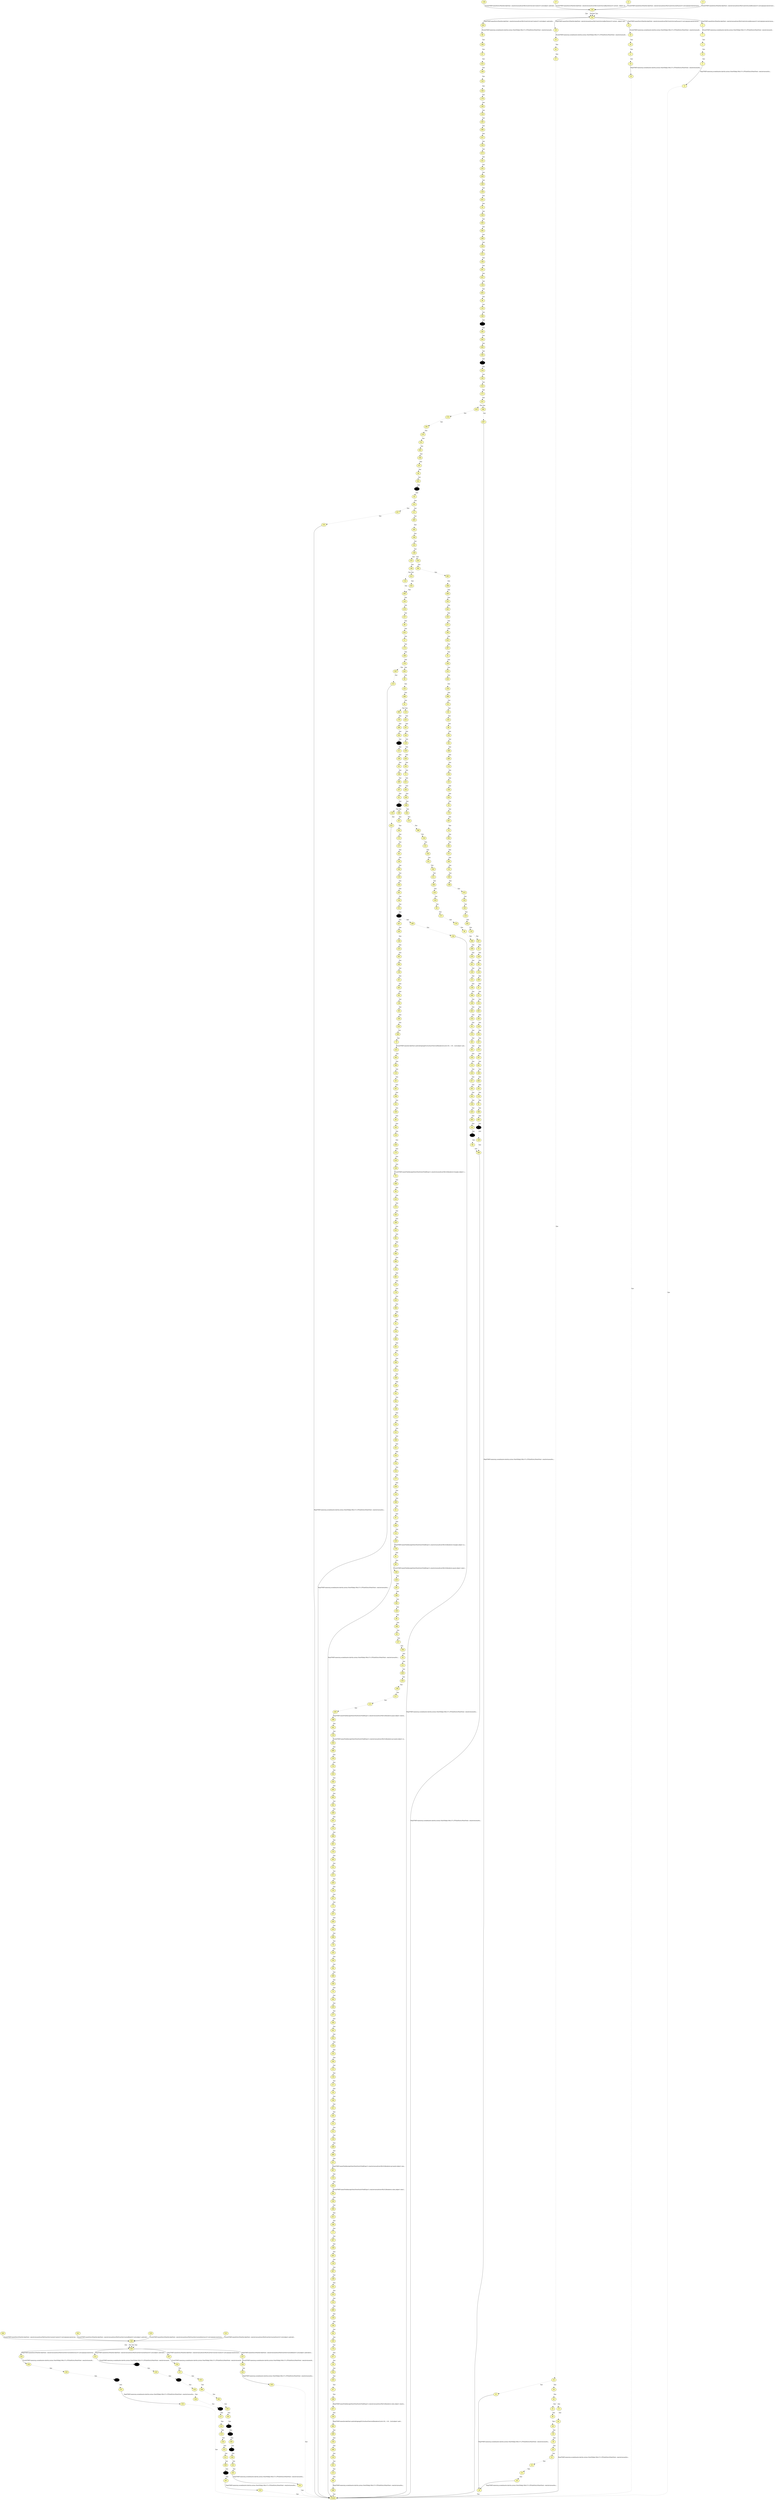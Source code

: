 digraph BST {
 
 "550" [style=filled, fillcolor=red, colorscheme=set312, URL="550.html"];
"549" [style=filled, fillcolor=red, colorscheme=set312, URL="549.html"];
"550" -> "549" [style=dotted,  label="Eps"];
"558" [style=filled, fillcolor=2, colorscheme=set312, URL="558.html"];
"552" [style=filled, fillcolor=2, colorscheme=set312, URL="552.html"];
"558" -> "552" [style=dotted,  label="Eps"];
"560" [style=filled, fillcolor=2, colorscheme=set312, URL="560.html"];
"556" [style=filled, fillcolor=red, colorscheme=set312, URL="556.html"];
"560" -> "556" [style=dotted,  label="Eps"];
"562" [style=filled, fillcolor=2, colorscheme=set312, URL="562.html"];
"563" [style=filled, fillcolor=2, colorscheme=set312, URL="563.html"];
"562" -> "563" [style=dotted,  label="Eps"];
"549" [style=filled, fillcolor=red, colorscheme=set312, URL="549.html"];
"560" [style=filled, fillcolor=2, colorscheme=set312, URL="560.html"];
"549" -> "560" [style=dotted,  label="Eps"];
"548" [style=filled, fillcolor=2, colorscheme=set312, URL="548.html"];
"559" [style=filled, fillcolor=2, colorscheme=set312, URL="559.html"];
"548" -> "559" [style=dotted,  label="Eps"];
"557" [style=filled, fillcolor=2, colorscheme=set312, URL="557.html"];
"553" [style=filled, fillcolor=2, colorscheme=set312, URL="553.html"];
"557" -> "553" [style=dotted,  label="Eps"];
"545" [style=filled, fillcolor=2, colorscheme=set312, URL="545.html"];
"550" [style=filled, fillcolor=red, colorscheme=set312, URL="550.html"];
"545" -> "550" [style=dotted,  label="Eps"];
"556" [style=filled, fillcolor=red, colorscheme=set312, URL="556.html"];
"558" [style=filled, fillcolor=2, colorscheme=set312, URL="558.html"];
"556" -> "558" [style=dotted,  label="Eps"];
"563" [style=filled, fillcolor=2, colorscheme=set312, URL="563.html"];
"545" [style=filled, fillcolor=2, colorscheme=set312, URL="545.html"];
"563" -> "545" [style=dotted,  label="Eps"];
"547" [style=filled, fillcolor=2, colorscheme=set312, URL="547.html"];
"554" [style=filled, fillcolor=2, colorscheme=set312, URL="554.html"];
"547" -> "554" [  label="Push(FNKFrame(org.ucombinator.dalvik.syntax.StmtNil$@19fa157c,FP(InitEntryPointStmt: com/invincea/dr..."];
"551" [style=filled, fillcolor=2, colorscheme=set312, URL="551.html"];
"Final()" [style=filled, fillcolor=2, colorscheme=set312, URL="555.html"];
"551" -> "Final()" [style=dotted,  label="Eps"];
"554" [style=filled, fillcolor=2, colorscheme=set312, URL="554.html"];
"557" [style=filled, fillcolor=2, colorscheme=set312, URL="557.html"];
"554" -> "557" [style=dotted,  label="Eps"];
"561" [style=filled, fillcolor=2, colorscheme=set312, URL="561.html"];
"551" [style=filled, fillcolor=2, colorscheme=set312, URL="551.html"];
"561" -> "551" [  label="Pop(FNKFrame(org.ucombinator.dalvik.syntax.StmtNil$@19fa157c,FP(InitEntryPointStmt: com/invincea/dra..."];
"553" [style=filled, fillcolor=2, colorscheme=set312, URL="553.html"];
"546" [style=filled, fillcolor=2, colorscheme=set312, URL="546.html"];
"553" -> "546" [style=dotted,  label="Eps"];
"559" [style=filled, fillcolor=2, colorscheme=set312, URL="559.html"];
"547" [style=filled, fillcolor=2, colorscheme=set312, URL="547.html"];
"559" -> "547" [  label="Pop(FNKFrame(EntryPointInvokeStmt: com/invincea/draw/MyDrawService/onCreate(v0 List())@@@com/invince..."];
"552" [style=filled, fillcolor=2, colorscheme=set312, URL="552.html"];
"561" [style=filled, fillcolor=2, colorscheme=set312, URL="561.html"];
"552" -> "561" [style=dotted,  label="Eps"];
"564" [style=filled, fillcolor=2, colorscheme=set312, URL="564.html"];
"548" [style=filled, fillcolor=2, colorscheme=set312, URL="548.html"];
"564" -> "548" [  label="Push(FNKFrame(EntryPointInvokeStmt: com/invincea/draw/MyDrawService/onCreate(v0 List())@@@com/invinc..."];
"546" [style=filled, fillcolor=2, colorscheme=set312, URL="546.html"];
"562" [style=filled, fillcolor=2, colorscheme=set312, URL="562.html"];
"546" -> "562" [style=dotted,  label="Eps"];
"538" [style=filled, fillcolor=2, colorscheme=set312, URL="538.html"];
"Final()" [style=filled, fillcolor=2, colorscheme=set312, URL="555.html"];
"538" -> "Final()" [style=dotted,  label="Eps"];
"548" [style=filled, fillcolor=2, colorscheme=set312, URL="548.html"];
"559" [style=filled, fillcolor=2, colorscheme=set312, URL="559.html"];
"548" -> "559" [style=dotted,  label="Eps"];
"537" [style=filled, fillcolor=2, colorscheme=set312, URL="537.html"];
"544" [style=filled, fillcolor=2, colorscheme=set312, URL="544.html"];
"537" -> "544" [  label="Push(FNKFrame(org.ucombinator.dalvik.syntax.StmtNil$@19fa157c,FP(InitEntryPointStmt: com/invincea/dr..."];
"559" [style=filled, fillcolor=2, colorscheme=set312, URL="559.html"];
"537" [style=filled, fillcolor=2, colorscheme=set312, URL="537.html"];
"559" -> "537" [  label="Pop(FNKFrame(EntryPointInvokeStmt: com/invincea/draw/MyDrawService/onBind(v0 List((object android/co..."];
"543" [style=filled, fillcolor=2, colorscheme=set312, URL="543.html"];
"538" [style=filled, fillcolor=2, colorscheme=set312, URL="538.html"];
"543" -> "538" [  label="Pop(FNKFrame(org.ucombinator.dalvik.syntax.StmtNil$@19fa157c,FP(InitEntryPointStmt: com/invincea/dra..."];
"541" [style=filled, fillcolor=2, colorscheme=set312, URL="541.html"];
"548" [style=filled, fillcolor=2, colorscheme=set312, URL="548.html"];
"541" -> "548" [  label="Push(FNKFrame(EntryPointInvokeStmt: com/invincea/draw/MyDrawService/onBind(v0 List((object android/c..."];
"544" [style=filled, fillcolor=2, colorscheme=set312, URL="544.html"];
"543" [style=filled, fillcolor=2, colorscheme=set312, URL="543.html"];
"544" -> "543" [style=dotted,  label="Eps"];
"534" [style=filled, fillcolor=red, colorscheme=set312, URL="534.html"];
"531" [style=filled, fillcolor=2, colorscheme=set312, URL="531.html"];
"534" -> "531" [style=dotted,  label="Eps"];
"531" [style=filled, fillcolor=2, colorscheme=set312, URL="531.html"];
"535" [style=filled, fillcolor=2, colorscheme=set312, URL="535.html"];
"531" -> "535" [  label="Pop(FNKFrame(org.ucombinator.dalvik.syntax.StmtNil$@19fa157c,FP(InitEntryPointStmt: com/invincea/dra..."];
"528" [style=filled, fillcolor=2, colorscheme=set312, URL="528.html"];
"534" [style=filled, fillcolor=red, colorscheme=set312, URL="534.html"];
"528" -> "534" [style=dotted,  label="Eps"];
"529" [style=filled, fillcolor=2, colorscheme=set312, URL="529.html"];
"548" [style=filled, fillcolor=2, colorscheme=set312, URL="548.html"];
"529" -> "548" [  label="Push(FNKFrame(EntryPointInvokeStmt: com/invincea/draw/MyDrawService/onDestroy(v0 List())@@@com/invin..."];
"548" [style=filled, fillcolor=2, colorscheme=set312, URL="548.html"];
"559" [style=filled, fillcolor=2, colorscheme=set312, URL="559.html"];
"548" -> "559" [style=dotted,  label="Eps"];
"532" [style=filled, fillcolor=2, colorscheme=set312, URL="532.html"];
"536" [style=filled, fillcolor=2, colorscheme=set312, URL="536.html"];
"532" -> "536" [  label="Push(FNKFrame(org.ucombinator.dalvik.syntax.StmtNil$@19fa157c,FP(InitEntryPointStmt: com/invincea/dr..."];
"559" [style=filled, fillcolor=2, colorscheme=set312, URL="559.html"];
"532" [style=filled, fillcolor=2, colorscheme=set312, URL="532.html"];
"559" -> "532" [  label="Pop(FNKFrame(EntryPointInvokeStmt: com/invincea/draw/MyDrawService/onDestroy(v0 List())@@@com/invinc..."];
"535" [style=filled, fillcolor=2, colorscheme=set312, URL="535.html"];
"Final()" [style=filled, fillcolor=2, colorscheme=set312, URL="555.html"];
"535" -> "Final()" [style=dotted,  label="Eps"];
"536" [style=filled, fillcolor=2, colorscheme=set312, URL="536.html"];
"528" [style=filled, fillcolor=2, colorscheme=set312, URL="528.html"];
"536" -> "528" [style=dotted,  label="Eps"];
"511" [style=filled, fillcolor=2, colorscheme=set312, URL="511.html"];
"509" [style=filled, fillcolor=2, colorscheme=set312, URL="509.html"];
"511" -> "509" [style=dotted,  label="Eps"];
"520" [style=filled, fillcolor=2, colorscheme=set312, URL="520.html"];
"515" [style=filled, fillcolor=red, colorscheme=set312, URL="515.html"];
"520" -> "515" [style=dotted,  label="Eps"];
"512" [style=filled, fillcolor=2, colorscheme=set312, URL="512.html"];
"511" [style=filled, fillcolor=2, colorscheme=set312, URL="511.html"];
"512" -> "511" [style=dotted,  label="Eps"];
"518" [style=filled, fillcolor=2, colorscheme=set312, URL="518.html"];
"526" [style=filled, fillcolor=2, colorscheme=set312, URL="526.html"];
"518" -> "526" [style=dotted,  label="Eps"];
"516" [style=filled, fillcolor=2, colorscheme=set312, URL="516.html"];
"510" [style=filled, fillcolor=2, colorscheme=set312, URL="510.html"];
"516" -> "510" [style=dotted,  label="Eps"];
"517" [style=filled, fillcolor=2, colorscheme=set312, URL="517.html"];
"516" [style=filled, fillcolor=2, colorscheme=set312, URL="516.html"];
"517" -> "516" [style=dotted,  label="Eps"];
"548" [style=filled, fillcolor=2, colorscheme=set312, URL="548.html"];
"559" [style=filled, fillcolor=2, colorscheme=set312, URL="559.html"];
"548" -> "559" [style=dotted,  label="Eps"];
"523" [style=filled, fillcolor=2, colorscheme=set312, URL="523.html"];
"Final()" [style=filled, fillcolor=2, colorscheme=set312, URL="555.html"];
"523" -> "Final()" [style=dotted,  label="Eps"];
"521" [style=filled, fillcolor=2, colorscheme=set312, URL="521.html"];
"525" [style=filled, fillcolor=red, colorscheme=set312, URL="525.html"];
"521" -> "525" [  label="Push(FNKFrame(org.ucombinator.dalvik.syntax.StmtNil$@19fa157c,FP(InitEntryPointStmt: com/invincea/dr..."];
"509" [style=filled, fillcolor=2, colorscheme=set312, URL="509.html"];
"513" [style=filled, fillcolor=red, colorscheme=set312, URL="513.html"];
"509" -> "513" [style=dotted,  label="Eps"];
"506" [style=filled, fillcolor=red, colorscheme=set312, URL="506.html"];
"517" [style=filled, fillcolor=2, colorscheme=set312, URL="517.html"];
"506" -> "517" [style=dotted,  label="Eps"];
"524" [style=filled, fillcolor=2, colorscheme=set312, URL="524.html"];
"512" [style=filled, fillcolor=2, colorscheme=set312, URL="512.html"];
"524" -> "512" [style=dotted,  label="Eps"];
"559" [style=filled, fillcolor=2, colorscheme=set312, URL="559.html"];
"521" [style=filled, fillcolor=2, colorscheme=set312, URL="521.html"];
"559" -> "521" [  label="Pop(FNKFrame(EntryPointInvokeStmt: com/invincea/draw/MyDrawService/onStart(v0 List((object android/c..."];
"510" [style=filled, fillcolor=2, colorscheme=set312, URL="510.html"];
"524" [style=filled, fillcolor=2, colorscheme=set312, URL="524.html"];
"510" -> "524" [style=dotted,  label="Eps"];
"513" [style=filled, fillcolor=red, colorscheme=set312, URL="513.html"];
"507" [style=filled, fillcolor=2, colorscheme=set312, URL="507.html"];
"513" -> "507" [style=dotted,  label="Eps"];
"515" [style=filled, fillcolor=red, colorscheme=set312, URL="515.html"];
"518" [style=filled, fillcolor=2, colorscheme=set312, URL="518.html"];
"515" -> "518" [style=dotted,  label="Eps"];
"507" [style=filled, fillcolor=2, colorscheme=set312, URL="507.html"];
"523" [style=filled, fillcolor=2, colorscheme=set312, URL="523.html"];
"507" -> "523" [  label="Pop(FNKFrame(org.ucombinator.dalvik.syntax.StmtNil$@19fa157c,FP(InitEntryPointStmt: com/invincea/dra..."];
"525" [style=filled, fillcolor=red, colorscheme=set312, URL="525.html"];
"520" [style=filled, fillcolor=2, colorscheme=set312, URL="520.html"];
"525" -> "520" [style=dotted,  label="Eps"];
"522" [style=filled, fillcolor=2, colorscheme=set312, URL="522.html"];
"548" [style=filled, fillcolor=2, colorscheme=set312, URL="548.html"];
"522" -> "548" [  label="Push(FNKFrame(EntryPointInvokeStmt: com/invincea/draw/MyDrawService/onStart(v0 List((object android/..."];
"526" [style=filled, fillcolor=2, colorscheme=set312, URL="526.html"];
"506" [style=filled, fillcolor=red, colorscheme=set312, URL="506.html"];
"526" -> "506" [style=dotted,  label="Eps"];
"285" [style=filled, fillcolor=2, colorscheme=set312, URL="285.html"];
"363" [style=filled, fillcolor=2, colorscheme=set312, URL="363.html"];
"285" -> "363" [style=dotted,  label="Eps"];
"322" [style=filled, fillcolor=2, colorscheme=set312, URL="322.html"];
"486" [style=filled, fillcolor=2, colorscheme=set312, URL="486.html"];
"322" -> "486" [style=dotted,  label="Eps"];
"288" [style=filled, fillcolor=2, colorscheme=set312, URL="288.html"];
"449" [style=filled, fillcolor=2, colorscheme=set312, URL="449.html"];
"288" -> "449" [style=dotted,  label="Eps"];
"503" [style=filled, fillcolor=2, colorscheme=set312, URL="503.html"];
"282" [style=filled, fillcolor=2, colorscheme=set312, URL="282.html"];
"503" -> "282" [style=dotted,  label="Eps"];
"373" [style=filled, fillcolor=2, colorscheme=set312, URL="373.html"];
"197" [style=filled, fillcolor=2, colorscheme=set312, URL="197.html"];
"373" -> "197" [style=dotted,  label="Eps"];
"345" [style=filled, fillcolor=2, colorscheme=set312, URL="345.html"];
"289" [style=filled, fillcolor=2, colorscheme=set312, URL="289.html"];
"345" -> "289" [style=dotted,  label="Eps"];
"214" [style=filled, fillcolor=2, colorscheme=set312, URL="214.html"];
"466" [style=filled, fillcolor=2, colorscheme=set312, URL="466.html"];
"214" -> "466" [style=dotted,  label="Eps"];
"344" [style=filled, fillcolor=2, colorscheme=set312, URL="344.html"];
"444" [style=filled, fillcolor=2, colorscheme=set312, URL="444.html"];
"344" -> "444" [style=dotted,  label="Eps"];
"138" [style=filled, fillcolor=2, colorscheme=set312, URL="138.html"];
"238" [style=filled, fillcolor=2, colorscheme=set312, URL="238.html"];
"138" -> "238" [  label="Push(FNKFrame(EntryPointInvokeStmt: com/invincea/draw/MyGLActivity/onCreate(v0 List((object android/..."];
"260" [style=filled, fillcolor=2, colorscheme=set312, URL="260.html"];
"245" [style=filled, fillcolor=2, colorscheme=set312, URL="245.html"];
"260" -> "245" [style=dotted,  label="Eps"];
"377" [style=filled, fillcolor=2, colorscheme=set312, URL="377.html"];
"283" [style=filled, fillcolor=2, colorscheme=set312, URL="283.html"];
"377" -> "283" [style=dotted,  label="Eps"];
"129" [style=filled, fillcolor=2, colorscheme=set312, URL="129.html"];
"230" [style=filled, fillcolor=2, colorscheme=set312, URL="230.html"];
"129" -> "230" [style=dotted,  label="Eps"];
"264" [style=filled, fillcolor=2, colorscheme=set312, URL="264.html"];
"335" [style=filled, fillcolor=2, colorscheme=set312, URL="335.html"];
"264" -> "335" [style=dotted,  label="Eps"];
"149" [style=filled, fillcolor=2, colorscheme=set312, URL="149.html"];
"191" [style=filled, fillcolor=2, colorscheme=set312, URL="191.html"];
"149" -> "191" [style=dotted,  label="Eps"];
"73" [style=filled, fillcolor=2, colorscheme=set312, URL="73.html"];
"346" [style=filled, fillcolor=2, colorscheme=set312, URL="346.html"];
"73" -> "346" [style=dotted,  label="Eps"];
"286" [style=filled, fillcolor=2, colorscheme=set312, URL="286.html"];
"228" [style=filled, fillcolor=2, colorscheme=set312, URL="228.html"];
"286" -> "228" [style=dotted,  label="Eps"];
"255" [style=filled, fillcolor=2, colorscheme=set312, URL="255.html"];
"463" [style=filled, fillcolor=2, colorscheme=set312, URL="463.html"];
"255" -> "463" [style=dotted,  label="Eps"];
"127" [style=filled, fillcolor=2, colorscheme=set312, URL="127.html"];
"495" [style=filled, fillcolor=2, colorscheme=set312, URL="495.html"];
"127" -> "495" [style=dotted,  label="Eps"];
"60" [style=filled, fillcolor=2, colorscheme=set312, URL="60.html"];
"322" [style=filled, fillcolor=2, colorscheme=set312, URL="322.html"];
"60" -> "322" [style=dotted,  label="Eps"];
"490" [style=filled, fillcolor=2, colorscheme=set312, URL="490.html"];
"258" [style=filled, fillcolor=2, colorscheme=set312, URL="258.html"];
"490" -> "258" [style=dotted,  label="Eps"];
"386" [style=filled, fillcolor=2, colorscheme=set312, URL="386.html"];
"Final()" [style=filled, fillcolor=2, colorscheme=set312, URL="555.html"];
"386" -> "Final()" [  label="Pop(FNKFrame(org.ucombinator.dalvik.syntax.StmtNil$@19fa157c,FP(InitEntryPointStmt: com/invincea/dra..."];
"465" [style=filled, fillcolor=2, colorscheme=set312, URL="465.html"];
"406" [style=filled, fillcolor=2, colorscheme=set312, URL="406.html"];
"465" -> "406" [style=dotted,  label="Eps"];
"183" [style=filled, fillcolor=2, colorscheme=set312, URL="183.html"];
"229" [style=filled, fillcolor=2, colorscheme=set312, URL="229.html"];
"183" -> "229" [style=dotted,  label="Eps"];
"66" [style=filled, fillcolor=2, colorscheme=set312, URL="66.html"];
"360" [style=filled, fillcolor=2, colorscheme=set312, URL="360.html"];
"66" -> "360" [style=dotted,  label="Eps"];
"338" [style=filled, fillcolor=2, colorscheme=set312, URL="338.html"];
"453" [style=filled, fillcolor=2, colorscheme=set312, URL="453.html"];
"338" -> "453" [style=dotted,  label="Eps"];
"217" [style=filled, fillcolor=2, colorscheme=set312, URL="217.html"];
"112" [style=filled, fillcolor=2, colorscheme=set312, URL="112.html"];
"217" -> "112" [style=dotted,  label="Eps"];
"152" [style=filled, fillcolor=2, colorscheme=set312, URL="152.html"];
"204" [style=filled, fillcolor=2, colorscheme=set312, URL="204.html"];
"152" -> "204" [style=dotted,  label="Eps"];
"435" [style=filled, fillcolor=2, colorscheme=set312, URL="435.html"];
"364" [style=filled, fillcolor=2, colorscheme=set312, URL="364.html"];
"435" -> "364" [style=dotted,  label="Eps"];
"387" [style=filled, fillcolor=2, colorscheme=set312, URL="387.html"];
"500" [style=filled, fillcolor=2, colorscheme=set312, URL="500.html"];
"387" -> "500" [  label="Push(FNKFrame(FieldAssignStmt(NonStaticFieldExp(v2,com/invincea/draw/MyGLRenderer.quad,(object com/i..."];
"462" [style=filled, fillcolor=2, colorscheme=set312, URL="462.html"];
"296" [style=filled, fillcolor=2, colorscheme=set312, URL="296.html"];
"462" -> "296" [style=dotted,  label="Eps"];
"189" [style=filled, fillcolor=2, colorscheme=set312, URL="189.html"];
"256" [style=filled, fillcolor=2, colorscheme=set312, URL="256.html"];
"189" -> "256" [style=dotted,  label="Eps"];
"331" [style=filled, fillcolor=2, colorscheme=set312, URL="331.html"];
"470" [style=filled, fillcolor=2, colorscheme=set312, URL="470.html"];
"331" -> "470" [style=dotted,  label="Eps"];
"409" [style=filled, fillcolor=2, colorscheme=set312, URL="409.html"];
"469" [style=filled, fillcolor=2, colorscheme=set312, URL="469.html"];
"409" -> "469" [style=dotted,  label="Eps"];
"253" [style=filled, fillcolor=2, colorscheme=set312, URL="253.html"];
"148" [style=filled, fillcolor=2, colorscheme=set312, URL="148.html"];
"253" -> "148" [style=dotted,  label="Eps"];
"464" [style=filled, fillcolor=2, colorscheme=set312, URL="464.html"];
"201" [style=filled, fillcolor=2, colorscheme=set312, URL="201.html"];
"464" -> "201" [style=dotted,  label="Eps"];
"228" [style=filled, fillcolor=2, colorscheme=set312, URL="228.html"];
"431" [style=filled, fillcolor=2, colorscheme=set312, URL="431.html"];
"228" -> "431" [style=dotted,  label="Eps"];
"211" [style=filled, fillcolor=2, colorscheme=set312, URL="211.html"];
"186" [style=filled, fillcolor=2, colorscheme=set312, URL="186.html"];
"211" -> "186" [style=dotted,  label="Eps"];
"380" [style=filled, fillcolor=2, colorscheme=set312, URL="380.html"];
"317" [style=filled, fillcolor=2, colorscheme=set312, URL="317.html"];
"380" -> "317" [style=dotted,  label="Eps"];
"226" [style=filled, fillcolor=2, colorscheme=set312, URL="226.html"];
"340" [style=filled, fillcolor=2, colorscheme=set312, URL="340.html"];
"226" -> "340" [style=dotted,  label="Eps"];
"71" [style=filled, fillcolor=2, colorscheme=set312, URL="71.html"];
"337" [style=filled, fillcolor=2, colorscheme=set312, URL="337.html"];
"71" -> "337" [style=dotted,  label="Eps"];
"277" [style=filled, fillcolor=2, colorscheme=set312, URL="277.html"];
"504" [style=filled, fillcolor=2, colorscheme=set312, URL="504.html"];
"277" -> "504" [style=dotted,  label="Eps"];
"200" [style=filled, fillcolor=2, colorscheme=set312, URL="200.html"];
"151" [style=filled, fillcolor=2, colorscheme=set312, URL="151.html"];
"200" -> "151" [style=dotted,  label="Eps"];
"320" [style=filled, fillcolor=2, colorscheme=set312, URL="320.html"];
"115" [style=filled, fillcolor=2, colorscheme=set312, URL="115.html"];
"320" -> "115" [style=dotted,  label="Eps"];
"476" [style=filled, fillcolor=2, colorscheme=set312, URL="476.html"];
"237" [style=filled, fillcolor=2, colorscheme=set312, URL="237.html"];
"476" -> "237" [style=dotted,  label="Eps"];
"221" [style=filled, fillcolor=2, colorscheme=set312, URL="221.html"];
"472" [style=filled, fillcolor=2, colorscheme=set312, URL="472.html"];
"221" -> "472" [style=dotted,  label="Eps"];
"327" [style=filled, fillcolor=2, colorscheme=set312, URL="327.html"];
"71" [style=filled, fillcolor=2, colorscheme=set312, URL="71.html"];
"327" -> "71" [style=dotted,  label="Eps"];
"308" [style=filled, fillcolor=2, colorscheme=set312, URL="308.html"];
"187" [style=filled, fillcolor=2, colorscheme=set312, URL="187.html"];
"308" -> "187" [style=dotted,  label="Eps"];
"202" [style=filled, fillcolor=2, colorscheme=set312, URL="202.html"];
"400" [style=filled, fillcolor=2, colorscheme=set312, URL="400.html"];
"202" -> "400" [style=dotted,  label="Eps"];
"186" [style=filled, fillcolor=2, colorscheme=set312, URL="186.html"];
"316" [style=filled, fillcolor=2, colorscheme=set312, URL="316.html"];
"186" -> "316" [style=dotted,  label="Eps"];
"108" [style=filled, fillcolor=2, colorscheme=set312, URL="108.html"];
"331" [style=filled, fillcolor=2, colorscheme=set312, URL="331.html"];
"108" -> "331" [style=dotted,  label="Eps"];
"64" [style=filled, fillcolor=2, colorscheme=set312, URL="64.html"];
"226" [style=filled, fillcolor=2, colorscheme=set312, URL="226.html"];
"64" -> "226" [style=dotted,  label="Eps"];
"315" [style=filled, fillcolor=2, colorscheme=set312, URL="315.html"];
"319" [style=filled, fillcolor=red, colorscheme=set312, URL="319.html"];
"315" -> "319" [style=dotted,  label="Eps"];
"290" [style=filled, fillcolor=red, colorscheme=set312, URL="290.html"];
"348" [style=filled, fillcolor=2, colorscheme=set312, URL="348.html"];
"290" -> "348" [style=dotted,  label="Eps"];
"400" [style=filled, fillcolor=2, colorscheme=set312, URL="400.html"];
"143" [style=filled, fillcolor=2, colorscheme=set312, URL="143.html"];
"400" -> "143" [style=dotted,  label="Eps"];
"130" [style=filled, fillcolor=2, colorscheme=set312, URL="130.html"];
"407" [style=filled, fillcolor=2, colorscheme=set312, URL="407.html"];
"130" -> "407" [style=dotted,  label="Eps"];
"194" [style=filled, fillcolor=2, colorscheme=set312, URL="194.html"];
"307" [style=filled, fillcolor=2, colorscheme=set312, URL="307.html"];
"194" -> "307" [style=dotted,  label="Eps"];
"161" [style=filled, fillcolor=2, colorscheme=set312, URL="161.html"];
"111" [style=filled, fillcolor=2, colorscheme=set312, URL="111.html"];
"161" -> "111" [style=dotted,  label="Eps"];
"166" [style=filled, fillcolor=2, colorscheme=set312, URL="166.html"];
"77" [style=filled, fillcolor=2, colorscheme=set312, URL="77.html"];
"166" -> "77" [style=dotted,  label="Eps"];
"206" [style=filled, fillcolor=2, colorscheme=set312, URL="206.html"];
"217" [style=filled, fillcolor=2, colorscheme=set312, URL="217.html"];
"206" -> "217" [style=dotted,  label="Eps"];
"385" [style=filled, fillcolor=2, colorscheme=set312, URL="385.html"];
"309" [style=filled, fillcolor=2, colorscheme=set312, URL="309.html"];
"385" -> "309" [style=dotted,  label="Eps"];
"403" [style=filled, fillcolor=2, colorscheme=set312, URL="403.html"];
"60" [style=filled, fillcolor=2, colorscheme=set312, URL="60.html"];
"403" -> "60" [style=dotted,  label="Eps"];
"220" [style=filled, fillcolor=2, colorscheme=set312, URL="220.html"];
"349" [style=filled, fillcolor=2, colorscheme=set312, URL="349.html"];
"220" -> "349" [style=dotted,  label="Eps"];
"266" [style=filled, fillcolor=2, colorscheme=set312, URL="266.html"];
"182" [style=filled, fillcolor=red, colorscheme=set312, URL="182.html"];
"266" -> "182" [style=dotted,  label="Eps"];
"431" [style=filled, fillcolor=2, colorscheme=set312, URL="431.html"];
"55" [style=filled, fillcolor=2, colorscheme=set312, URL="55.html"];
"431" -> "55" [style=dotted,  label="Eps"];
"263" [style=filled, fillcolor=2, colorscheme=set312, URL="263.html"];
"223" [style=filled, fillcolor=2, colorscheme=set312, URL="223.html"];
"263" -> "223" [style=dotted,  label="Eps"];
"113" [style=filled, fillcolor=2, colorscheme=set312, URL="113.html"];
"216" [style=filled, fillcolor=2, colorscheme=set312, URL="216.html"];
"113" -> "216" [style=dotted,  label="Eps"];
"224" [style=filled, fillcolor=2, colorscheme=set312, URL="224.html"];
"131" [style=filled, fillcolor=2, colorscheme=set312, URL="131.html"];
"224" -> "131" [style=dotted,  label="Eps"];
"162" [style=filled, fillcolor=2, colorscheme=set312, URL="162.html"];
"123" [style=filled, fillcolor=2, colorscheme=set312, URL="123.html"];
"162" -> "123" [style=dotted,  label="Eps"];
"50" [style=filled, fillcolor=2, colorscheme=set312, URL="50.html"];
"184" [style=filled, fillcolor=2, colorscheme=set312, URL="184.html"];
"50" -> "184" [style=dotted,  label="Eps"];
"125" [style=filled, fillcolor=2, colorscheme=set312, URL="125.html"];
"414" [style=filled, fillcolor=2, colorscheme=set312, URL="414.html"];
"125" -> "414" [style=dotted,  label="Eps"];
"99" [style=filled, fillcolor=2, colorscheme=set312, URL="99.html"];
"196" [style=filled, fillcolor=2, colorscheme=set312, URL="196.html"];
"99" -> "196" [style=dotted,  label="Eps"];
"429" [style=filled, fillcolor=2, colorscheme=set312, URL="429.html"];
"277" [style=filled, fillcolor=2, colorscheme=set312, URL="277.html"];
"429" -> "277" [style=dotted,  label="Eps"];
"294" [style=filled, fillcolor=2, colorscheme=set312, URL="294.html"];
"54" [style=filled, fillcolor=2, colorscheme=set312, URL="54.html"];
"294" -> "54" [style=dotted,  label="Eps"];
"245" [style=filled, fillcolor=2, colorscheme=set312, URL="245.html"];
"325" [style=filled, fillcolor=red, colorscheme=set312, URL="325.html"];
"245" -> "325" [style=dotted,  label="Eps"];
"359" [style=filled, fillcolor=2, colorscheme=set312, URL="359.html"];
"393" [style=filled, fillcolor=2, colorscheme=set312, URL="393.html"];
"359" -> "393" [style=dotted,  label="Eps"];
"480" [style=filled, fillcolor=2, colorscheme=set312, URL="480.html"];
"155" [style=filled, fillcolor=2, colorscheme=set312, URL="155.html"];
"480" -> "155" [style=dotted,  label="Eps"];
"426" [style=filled, fillcolor=2, colorscheme=set312, URL="426.html"];
"297" [style=filled, fillcolor=2, colorscheme=set312, URL="297.html"];
"426" -> "297" [style=dotted,  label="Eps"];
"397" [style=filled, fillcolor=red, colorscheme=set312, URL="397.html"];
"254" [style=filled, fillcolor=2, colorscheme=set312, URL="254.html"];
"397" -> "254" [style=dotted,  label="Eps"];
"362" [style=filled, fillcolor=2, colorscheme=set312, URL="362.html"];
"146" [style=filled, fillcolor=2, colorscheme=set312, URL="146.html"];
"362" -> "146" [style=dotted,  label="Eps"];
"399" [style=filled, fillcolor=2, colorscheme=set312, URL="399.html"];
"61" [style=filled, fillcolor=2, colorscheme=set312, URL="61.html"];
"399" -> "61" [style=dotted,  label="Eps"];
"482" [style=filled, fillcolor=2, colorscheme=set312, URL="482.html"];
"130" [style=filled, fillcolor=2, colorscheme=set312, URL="130.html"];
"482" -> "130" [style=dotted,  label="Eps"];
"384" [style=filled, fillcolor=2, colorscheme=set312, URL="384.html"];
"467" [style=filled, fillcolor=2, colorscheme=set312, URL="467.html"];
"384" -> "467" [style=dotted,  label="Eps"];
"223" [style=filled, fillcolor=2, colorscheme=set312, URL="223.html"];
"Final()" [style=filled, fillcolor=2, colorscheme=set312, URL="555.html"];
"223" -> "Final()" [  label="Pop(FNKFrame(org.ucombinator.dalvik.syntax.StmtNil$@19fa157c,FP(InitEntryPointStmt: com/invincea/dra..."];
"77" [style=filled, fillcolor=2, colorscheme=set312, URL="77.html"];
"367" [style=filled, fillcolor=2, colorscheme=set312, URL="367.html"];
"77" -> "367" [style=dotted,  label="Eps"];
"401" [style=filled, fillcolor=2, colorscheme=set312, URL="401.html"];
"78" [style=filled, fillcolor=2, colorscheme=set312, URL="78.html"];
"401" -> "78" [style=dotted,  label="Eps"];
"300" [style=filled, fillcolor=2, colorscheme=set312, URL="300.html"];
"82" [style=filled, fillcolor=2, colorscheme=set312, URL="82.html"];
"300" -> "82" [style=dotted,  label="Eps"];
"326" [style=filled, fillcolor=2, colorscheme=set312, URL="326.html"];
"394" [style=filled, fillcolor=2, colorscheme=set312, URL="394.html"];
"326" -> "394" [style=dotted,  label="Eps"];
"87" [style=filled, fillcolor=2, colorscheme=set312, URL="87.html"];
"268" [style=filled, fillcolor=2, colorscheme=set312, URL="268.html"];
"87" -> "268" [style=dotted,  label="Eps"];
"365" [style=filled, fillcolor=2, colorscheme=set312, URL="365.html"];
"390" [style=filled, fillcolor=2, colorscheme=set312, URL="390.html"];
"365" -> "390" [style=dotted,  label="Eps"];
"121" [style=filled, fillcolor=2, colorscheme=set312, URL="121.html"];
"448" [style=filled, fillcolor=2, colorscheme=set312, URL="448.html"];
"121" -> "448" [style=dotted,  label="Eps"];
"356" [style=filled, fillcolor=2, colorscheme=set312, URL="356.html"];
"76" [style=filled, fillcolor=2, colorscheme=set312, URL="76.html"];
"356" -> "76" [  label="Push(FNKFrame(FieldAssignStmt(NonStaticFieldExp(v2,com/invincea/draw/MyGLRenderer.triangle,(object c..."];
"137" [style=filled, fillcolor=2, colorscheme=set312, URL="137.html"];
"64" [style=filled, fillcolor=2, colorscheme=set312, URL="64.html"];
"137" -> "64" [style=dotted,  label="Eps"];
"67" [style=filled, fillcolor=2, colorscheme=set312, URL="67.html"];
"252" [style=filled, fillcolor=2, colorscheme=set312, URL="252.html"];
"67" -> "252" [style=dotted,  label="Eps"];
"447" [style=filled, fillcolor=2, colorscheme=set312, URL="447.html"];
"436" [style=filled, fillcolor=2, colorscheme=set312, URL="436.html"];
"447" -> "436" [style=dotted,  label="Eps"];
"86" [style=filled, fillcolor=2, colorscheme=set312, URL="86.html"];
"498" [style=filled, fillcolor=2, colorscheme=set312, URL="498.html"];
"86" -> "498" [  label="Pop(FNKFrame(org.ucombinator.dalvik.syntax.StmtNil$@19fa157c,FP(InitEntryPointStmt: com/invincea/dra..."];
"468" [style=filled, fillcolor=2, colorscheme=set312, URL="468.html"];
"311" [style=filled, fillcolor=2, colorscheme=set312, URL="311.html"];
"468" -> "311" [style=dotted,  label="Eps"];
"319" [style=filled, fillcolor=red, colorscheme=set312, URL="319.html"];
"369" [style=filled, fillcolor=2, colorscheme=set312, URL="369.html"];
"319" -> "369" [style=dotted,  label="Eps"];
"334" [style=filled, fillcolor=2, colorscheme=set312, URL="334.html"];
"66" [style=filled, fillcolor=2, colorscheme=set312, URL="66.html"];
"334" -> "66" [style=dotted,  label="Eps"];
"413" [style=filled, fillcolor=2, colorscheme=set312, URL="413.html"];
"202" [style=filled, fillcolor=2, colorscheme=set312, URL="202.html"];
"413" -> "202" [style=dotted,  label="Eps"];
"209" [style=filled, fillcolor=2, colorscheme=set312, URL="209.html"];
"478" [style=filled, fillcolor=2, colorscheme=set312, URL="478.html"];
"209" -> "478" [style=dotted,  label="Eps"];
"358" [style=filled, fillcolor=2, colorscheme=set312, URL="358.html"];
"220" [style=filled, fillcolor=2, colorscheme=set312, URL="220.html"];
"358" -> "220" [style=dotted,  label="Eps"];
"85" [style=filled, fillcolor=2, colorscheme=set312, URL="85.html"];
"442" [style=filled, fillcolor=2, colorscheme=set312, URL="442.html"];
"85" -> "442" [style=dotted,  label="Eps"];
"460" [style=filled, fillcolor=2, colorscheme=set312, URL="460.html"];
"276" [style=filled, fillcolor=2, colorscheme=set312, URL="276.html"];
"460" -> "276" [style=dotted,  label="Eps"];
"297" [style=filled, fillcolor=2, colorscheme=set312, URL="297.html"];
"280" [style=filled, fillcolor=2, colorscheme=set312, URL="280.html"];
"297" -> "280" [style=dotted,  label="Eps"];
"178" [style=filled, fillcolor=2, colorscheme=set312, URL="178.html"];
"91" [style=filled, fillcolor=2, colorscheme=set312, URL="91.html"];
"178" -> "91" [style=dotted,  label="Eps"];
"316" [style=filled, fillcolor=2, colorscheme=set312, URL="316.html"];
"329" [style=filled, fillcolor=2, colorscheme=set312, URL="329.html"];
"316" -> "329" [style=dotted,  label="Eps"];
"290" [style=filled, fillcolor=red, colorscheme=set312, URL="290.html"];
"150" [style=filled, fillcolor=2, colorscheme=set312, URL="150.html"];
"290" -> "150" [style=dotted,  label="Eps"];
"213" [style=filled, fillcolor=2, colorscheme=set312, URL="213.html"];
"86" [style=filled, fillcolor=2, colorscheme=set312, URL="86.html"];
"213" -> "86" [style=dotted,  label="Eps"];
"330" [style=filled, fillcolor=2, colorscheme=set312, URL="330.html"];
"323" [style=filled, fillcolor=2, colorscheme=set312, URL="323.html"];
"330" -> "323" [style=dotted,  label="Eps"];
"346" [style=filled, fillcolor=2, colorscheme=set312, URL="346.html"];
"257" [style=filled, fillcolor=2, colorscheme=set312, URL="257.html"];
"346" -> "257" [style=dotted,  label="Eps"];
"163" [style=filled, fillcolor=2, colorscheme=set312, URL="163.html"];
"89" [style=filled, fillcolor=2, colorscheme=set312, URL="89.html"];
"163" -> "89" [style=dotted,  label="Eps"];
"437" [style=filled, fillcolor=2, colorscheme=set312, URL="437.html"];
"156" [style=filled, fillcolor=2, colorscheme=set312, URL="156.html"];
"437" -> "156" [style=dotted,  label="Eps"];
"195" [style=filled, fillcolor=2, colorscheme=set312, URL="195.html"];
"174" [style=filled, fillcolor=2, colorscheme=set312, URL="174.html"];
"195" -> "174" [style=dotted,  label="Eps"];
"93" [style=filled, fillcolor=2, colorscheme=set312, URL="93.html"];
"198" [style=filled, fillcolor=2, colorscheme=set312, URL="198.html"];
"93" -> "198" [style=dotted,  label="Eps"];
"341" [style=filled, fillcolor=2, colorscheme=set312, URL="341.html"];
"452" [style=filled, fillcolor=2, colorscheme=set312, URL="452.html"];
"341" -> "452" [style=dotted,  label="Eps"];
"455" [style=filled, fillcolor=2, colorscheme=set312, URL="455.html"];
"57" [style=filled, fillcolor=2, colorscheme=set312, URL="57.html"];
"455" -> "57" [style=dotted,  label="Eps"];
"307" [style=filled, fillcolor=2, colorscheme=set312, URL="307.html"];
"437" [style=filled, fillcolor=2, colorscheme=set312, URL="437.html"];
"307" -> "437" [style=dotted,  label="Eps"];
"442" [style=filled, fillcolor=2, colorscheme=set312, URL="442.html"];
"301" [style=filled, fillcolor=2, colorscheme=set312, URL="301.html"];
"442" -> "301" [style=dotted,  label="Eps"];
"414" [style=filled, fillcolor=2, colorscheme=set312, URL="414.html"];
"291" [style=filled, fillcolor=2, colorscheme=set312, URL="291.html"];
"414" -> "291" [  label="Push(FNKFrame(FieldAssignStmt(NonStaticFieldExp(v2,com/invincea/draw/MyGLRenderer.cube,(object com/i..."];
"94" [style=filled, fillcolor=2, colorscheme=set312, URL="94.html"];
"423" [style=filled, fillcolor=2, colorscheme=set312, URL="423.html"];
"94" -> "423" [style=dotted,  label="Eps"];
"446" [style=filled, fillcolor=2, colorscheme=set312, URL="446.html"];
"219" [style=filled, fillcolor=2, colorscheme=set312, URL="219.html"];
"446" -> "219" [style=dotted,  label="Eps"];
"65" [style=filled, fillcolor=2, colorscheme=set312, URL="65.html"];
"157" [style=filled, fillcolor=2, colorscheme=set312, URL="157.html"];
"65" -> "157" [style=dotted,  label="Eps"];
"407" [style=filled, fillcolor=2, colorscheme=set312, URL="407.html"];
"74" [style=filled, fillcolor=2, colorscheme=set312, URL="74.html"];
"407" -> "74" [style=dotted,  label="Eps"];
"153" [style=filled, fillcolor=2, colorscheme=set312, URL="153.html"];
"422" [style=filled, fillcolor=2, colorscheme=set312, URL="422.html"];
"153" -> "422" [style=dotted,  label="Eps"];
"78" [style=filled, fillcolor=2, colorscheme=set312, URL="78.html"];
"503" [style=filled, fillcolor=2, colorscheme=set312, URL="503.html"];
"78" -> "503" [style=dotted,  label="Eps"];
"187" [style=filled, fillcolor=2, colorscheme=set312, URL="187.html"];
"92" [style=filled, fillcolor=2, colorscheme=set312, URL="92.html"];
"187" -> "92" [style=dotted,  label="Eps"];
"376" [style=filled, fillcolor=2, colorscheme=set312, URL="376.html"];
"403" [style=filled, fillcolor=2, colorscheme=set312, URL="403.html"];
"376" -> "403" [style=dotted,  label="Eps"];
"313" [style=filled, fillcolor=2, colorscheme=set312, URL="313.html"];
"457" [style=filled, fillcolor=2, colorscheme=set312, URL="457.html"];
"313" -> "457" [style=dotted,  label="Eps"];
"445" [style=filled, fillcolor=2, colorscheme=set312, URL="445.html"];
"192" [style=filled, fillcolor=2, colorscheme=set312, URL="192.html"];
"445" -> "192" [style=dotted,  label="Eps"];
"148" [style=filled, fillcolor=2, colorscheme=set312, URL="148.html"];
"124" [style=filled, fillcolor=2, colorscheme=set312, URL="124.html"];
"148" -> "124" [style=dotted,  label="Eps"];
"484" [style=filled, fillcolor=2, colorscheme=set312, URL="484.html"];
"102" [style=filled, fillcolor=2, colorscheme=set312, URL="102.html"];
"484" -> "102" [style=dotted,  label="Eps"];
"239" [style=filled, fillcolor=2, colorscheme=set312, URL="239.html"];
"450" [style=filled, fillcolor=2, colorscheme=set312, URL="450.html"];
"239" -> "450" [style=dotted,  label="Eps"];
"478" [style=filled, fillcolor=2, colorscheme=set312, URL="478.html"];
"347" [style=filled, fillcolor=2, colorscheme=set312, URL="347.html"];
"478" -> "347" [style=dotted,  label="Eps"];
"139" [style=filled, fillcolor=2, colorscheme=set312, URL="139.html"];
"239" [style=filled, fillcolor=2, colorscheme=set312, URL="239.html"];
"139" -> "239" [style=dotted,  label="Eps"];
"486" [style=filled, fillcolor=2, colorscheme=set312, URL="486.html"];
"62" [style=filled, fillcolor=2, colorscheme=set312, URL="62.html"];
"486" -> "62" [style=dotted,  label="Eps"];
"246" [style=filled, fillcolor=2, colorscheme=set312, URL="246.html"];
"179" [style=filled, fillcolor=2, colorscheme=set312, URL="179.html"];
"246" -> "179" [style=dotted,  label="Eps"];
"248" [style=filled, fillcolor=2, colorscheme=set312, URL="248.html"];
"376" [style=filled, fillcolor=2, colorscheme=set312, URL="376.html"];
"248" -> "376" [style=dotted,  label="Eps"];
"218" [style=filled, fillcolor=2, colorscheme=set312, URL="218.html"];
"409" [style=filled, fillcolor=2, colorscheme=set312, URL="409.html"];
"218" -> "409" [style=dotted,  label="Eps"];
"172" [style=filled, fillcolor=2, colorscheme=set312, URL="172.html"];
"137" [style=filled, fillcolor=2, colorscheme=set312, URL="137.html"];
"172" -> "137" [style=dotted,  label="Eps"];
"74" [style=filled, fillcolor=2, colorscheme=set312, URL="74.html"];
"149" [style=filled, fillcolor=2, colorscheme=set312, URL="149.html"];
"74" -> "149" [style=dotted,  label="Eps"];
"192" [style=filled, fillcolor=2, colorscheme=set312, URL="192.html"];
"377" [style=filled, fillcolor=2, colorscheme=set312, URL="377.html"];
"192" -> "377" [style=dotted,  label="Eps"];
"203" [style=filled, fillcolor=2, colorscheme=set312, URL="203.html"];
"206" [style=filled, fillcolor=2, colorscheme=set312, URL="206.html"];
"203" -> "206" [style=dotted,  label="Eps"];
"336" [style=filled, fillcolor=2, colorscheme=set312, URL="336.html"];
"93" [style=filled, fillcolor=2, colorscheme=set312, URL="93.html"];
"336" -> "93" [style=dotted,  label="Eps"];
"185" [style=filled, fillcolor=2, colorscheme=set312, URL="185.html"];
"233" [style=filled, fillcolor=2, colorscheme=set312, URL="233.html"];
"185" -> "233" [style=dotted,  label="Eps"];
"274" [style=filled, fillcolor=2, colorscheme=set312, URL="274.html"];
"454" [style=filled, fillcolor=2, colorscheme=set312, URL="454.html"];
"274" -> "454" [style=dotted,  label="Eps"];
"305" [style=filled, fillcolor=2, colorscheme=set312, URL="305.html"];
"439" [style=filled, fillcolor=2, colorscheme=set312, URL="439.html"];
"305" -> "439" [style=dotted,  label="Eps"];
"235" [style=filled, fillcolor=2, colorscheme=set312, URL="235.html"];
"Final()" [style=filled, fillcolor=2, colorscheme=set312, URL="555.html"];
"235" -> "Final()" [  label="Pop(FNKFrame(org.ucombinator.dalvik.syntax.StmtNil$@19fa157c,FP(InitEntryPointStmt: com/invincea/dra..."];
"398" [style=filled, fillcolor=2, colorscheme=set312, URL="398.html"];
"485" [style=filled, fillcolor=2, colorscheme=set312, URL="485.html"];
"398" -> "485" [style=dotted,  label="Eps"];
"76" [style=filled, fillcolor=2, colorscheme=set312, URL="76.html"];
"408" [style=filled, fillcolor=2, colorscheme=set312, URL="408.html"];
"76" -> "408" [style=dotted,  label="Eps"];
"254" [style=filled, fillcolor=2, colorscheme=set312, URL="254.html"];
"165" [style=filled, fillcolor=2, colorscheme=set312, URL="165.html"];
"254" -> "165" [style=dotted,  label="Eps"];
"441" [style=filled, fillcolor=2, colorscheme=set312, URL="441.html"];
"378" [style=filled, fillcolor=2, colorscheme=set312, URL="378.html"];
"441" -> "378" [style=dotted,  label="Eps"];
"355" [style=filled, fillcolor=2, colorscheme=set312, URL="355.html"];
"438" [style=filled, fillcolor=2, colorscheme=set312, URL="438.html"];
"355" -> "438" [style=dotted,  label="Eps"];
"184" [style=filled, fillcolor=2, colorscheme=set312, URL="184.html"];
"411" [style=filled, fillcolor=2, colorscheme=set312, URL="411.html"];
"184" -> "411" [style=dotted,  label="Eps"];
"243" [style=filled, fillcolor=2, colorscheme=set312, URL="243.html"];
"87" [style=filled, fillcolor=2, colorscheme=set312, URL="87.html"];
"243" -> "87" [style=dotted,  label="Eps"];
"369" [style=filled, fillcolor=2, colorscheme=set312, URL="369.html"];
"144" [style=filled, fillcolor=2, colorscheme=set312, URL="144.html"];
"369" -> "144" [style=dotted,  label="Eps"];
"179" [style=filled, fillcolor=2, colorscheme=set312, URL="179.html"];
"190" [style=filled, fillcolor=2, colorscheme=set312, URL="190.html"];
"179" -> "190" [style=dotted,  label="Eps"];
"318" [style=filled, fillcolor=2, colorscheme=set312, URL="318.html"];
"464" [style=filled, fillcolor=2, colorscheme=set312, URL="464.html"];
"318" -> "464" [style=dotted,  label="Eps"];
"256" [style=filled, fillcolor=2, colorscheme=set312, URL="256.html"];
"246" [style=filled, fillcolor=2, colorscheme=set312, URL="246.html"];
"256" -> "246" [style=dotted,  label="Eps"];
"466" [style=filled, fillcolor=2, colorscheme=set312, URL="466.html"];
"129" [style=filled, fillcolor=2, colorscheme=set312, URL="129.html"];
"466" -> "129" [style=dotted,  label="Eps"];
"147" [style=filled, fillcolor=2, colorscheme=set312, URL="147.html"];
"294" [style=filled, fillcolor=2, colorscheme=set312, URL="294.html"];
"147" -> "294" [style=dotted,  label="Eps"];
"230" [style=filled, fillcolor=2, colorscheme=set312, URL="230.html"];
"84" [style=filled, fillcolor=2, colorscheme=set312, URL="84.html"];
"230" -> "84" [style=dotted,  label="Eps"];
"492" [style=filled, fillcolor=2, colorscheme=set312, URL="492.html"];
"164" [style=filled, fillcolor=2, colorscheme=set312, URL="164.html"];
"492" -> "164" [style=dotted,  label="Eps"];
"450" [style=filled, fillcolor=2, colorscheme=set312, URL="450.html"];
"103" [style=filled, fillcolor=2, colorscheme=set312, URL="103.html"];
"450" -> "103" [style=dotted,  label="Eps"];
"182" [style=filled, fillcolor=red, colorscheme=set312, URL="182.html"];
"285" [style=filled, fillcolor=2, colorscheme=set312, URL="285.html"];
"182" -> "285" [style=dotted,  label="Eps"];
"124" [style=filled, fillcolor=2, colorscheme=set312, URL="124.html"];
"400" [style=filled, fillcolor=2, colorscheme=set312, URL="400.html"];
"124" -> "400" [style=dotted,  label="Eps"];
"477" [style=filled, fillcolor=2, colorscheme=set312, URL="477.html"];
"58" [style=filled, fillcolor=2, colorscheme=set312, URL="58.html"];
"477" -> "58" [style=dotted,  label="Eps"];
"363" [style=filled, fillcolor=2, colorscheme=set312, URL="363.html"];
"483" [style=filled, fillcolor=2, colorscheme=set312, URL="483.html"];
"363" -> "483" [style=dotted,  label="Eps"];
"232" [style=filled, fillcolor=2, colorscheme=set312, URL="232.html"];
"281" [style=filled, fillcolor=2, colorscheme=set312, URL="281.html"];
"232" -> "281" [style=dotted,  label="Eps"];
"335" [style=filled, fillcolor=2, colorscheme=set312, URL="335.html"];
"249" [style=filled, fillcolor=2, colorscheme=set312, URL="249.html"];
"335" -> "249" [style=dotted,  label="Eps"];
"236" [style=filled, fillcolor=2, colorscheme=set312, URL="236.html"];
"98" [style=filled, fillcolor=2, colorscheme=set312, URL="98.html"];
"236" -> "98" [style=dotted,  label="Eps"];
"303" [style=filled, fillcolor=2, colorscheme=set312, URL="303.html"];
"221" [style=filled, fillcolor=2, colorscheme=set312, URL="221.html"];
"303" -> "221" [style=dotted,  label="Eps"];
"382" [style=filled, fillcolor=2, colorscheme=set312, URL="382.html"];
"264" [style=filled, fillcolor=2, colorscheme=set312, URL="264.html"];
"382" -> "264" [style=dotted,  label="Eps"];
"164" [style=filled, fillcolor=2, colorscheme=set312, URL="164.html"];
"107" [style=filled, fillcolor=2, colorscheme=set312, URL="107.html"];
"164" -> "107" [style=dotted,  label="Eps"];
"421" [style=filled, fillcolor=2, colorscheme=set312, URL="421.html"];
"365" [style=filled, fillcolor=2, colorscheme=set312, URL="365.html"];
"421" -> "365" [style=dotted,  label="Eps"];
"207" [style=filled, fillcolor=2, colorscheme=set312, URL="207.html"];
"145" [style=filled, fillcolor=2, colorscheme=set312, URL="145.html"];
"207" -> "145" [style=dotted,  label="Eps"];
"395" [style=filled, fillcolor=2, colorscheme=set312, URL="395.html"];
"397" [style=filled, fillcolor=red, colorscheme=set312, URL="397.html"];
"395" -> "397" [style=dotted,  label="Eps"];
"489" [style=filled, fillcolor=2, colorscheme=set312, URL="489.html"];
"461" [style=filled, fillcolor=2, colorscheme=set312, URL="461.html"];
"489" -> "461" [style=dotted,  label="Eps"];
"104" [style=filled, fillcolor=2, colorscheme=set312, URL="104.html"];
"315" [style=filled, fillcolor=2, colorscheme=set312, URL="315.html"];
"104" -> "315" [style=dotted,  label="Eps"];
"175" [style=filled, fillcolor=2, colorscheme=set312, URL="175.html"];
"418" [style=filled, fillcolor=2, colorscheme=set312, URL="418.html"];
"175" -> "418" [style=dotted,  label="Eps"];
"103" [style=filled, fillcolor=2, colorscheme=set312, URL="103.html"];
"72" [style=filled, fillcolor=2, colorscheme=set312, URL="72.html"];
"103" -> "72" [style=dotted,  label="Eps"];
"251" [style=filled, fillcolor=2, colorscheme=set312, URL="251.html"];
"492" [style=filled, fillcolor=2, colorscheme=set312, URL="492.html"];
"251" -> "492" [style=dotted,  label="Eps"];
"72" [style=filled, fillcolor=2, colorscheme=set312, URL="72.html"];
"415" [style=filled, fillcolor=2, colorscheme=set312, URL="415.html"];
"72" -> "415" [style=dotted,  label="Eps"];
"234" [style=filled, fillcolor=2, colorscheme=set312, URL="234.html"];
"446" [style=filled, fillcolor=2, colorscheme=set312, URL="446.html"];
"234" -> "446" [style=dotted,  label="Eps"];
"499" [style=filled, fillcolor=2, colorscheme=set312, URL="499.html"];
"244" [style=filled, fillcolor=2, colorscheme=set312, URL="244.html"];
"499" -> "244" [style=dotted,  label="Eps"];
"58" [style=filled, fillcolor=2, colorscheme=set312, URL="58.html"];
"354" [style=filled, fillcolor=2, colorscheme=set312, URL="354.html"];
"58" -> "354" [style=dotted,  label="Eps"];
"97" [style=filled, fillcolor=2, colorscheme=set312, URL="97.html"];
"459" [style=filled, fillcolor=2, colorscheme=set312, URL="459.html"];
"97" -> "459" [style=dotted,  label="Eps"];
"393" [style=filled, fillcolor=2, colorscheme=set312, URL="393.html"];
"385" [style=filled, fillcolor=2, colorscheme=set312, URL="385.html"];
"393" -> "385" [style=dotted,  label="Eps"];
"82" [style=filled, fillcolor=2, colorscheme=set312, URL="82.html"];
"147" [style=filled, fillcolor=2, colorscheme=set312, URL="147.html"];
"82" -> "147" [style=dotted,  label="Eps"];
"145" [style=filled, fillcolor=2, colorscheme=set312, URL="145.html"];
"139" [style=filled, fillcolor=2, colorscheme=set312, URL="139.html"];
"145" -> "139" [style=dotted,  label="Eps"];
"357" [style=filled, fillcolor=2, colorscheme=set312, URL="357.html"];
"384" [style=filled, fillcolor=2, colorscheme=set312, URL="384.html"];
"357" -> "384" [style=dotted,  label="Eps"];
"309" [style=filled, fillcolor=2, colorscheme=set312, URL="309.html"];
"259" [style=filled, fillcolor=2, colorscheme=set312, URL="259.html"];
"309" -> "259" [style=dotted,  label="Eps"];
"216" [style=filled, fillcolor=2, colorscheme=set312, URL="216.html"];
"222" [style=filled, fillcolor=2, colorscheme=set312, URL="222.html"];
"216" -> "222" [style=dotted,  label="Eps"];
"116" [style=filled, fillcolor=2, colorscheme=set312, URL="116.html"];
"299" [style=filled, fillcolor=2, colorscheme=set312, URL="299.html"];
"116" -> "299" [style=dotted,  label="Eps"];
"498" [style=filled, fillcolor=2, colorscheme=set312, URL="498.html"];
"Final()" [style=filled, fillcolor=2, colorscheme=set312, URL="555.html"];
"498" -> "Final()" [style=dotted,  label="Eps"];
"111" [style=filled, fillcolor=2, colorscheme=set312, URL="111.html"];
"372" [style=filled, fillcolor=2, colorscheme=set312, URL="372.html"];
"111" -> "372" [style=dotted,  label="Eps"];
"394" [style=filled, fillcolor=2, colorscheme=set312, URL="394.html"];
"412" [style=filled, fillcolor=2, colorscheme=set312, URL="412.html"];
"394" -> "412" [style=dotted,  label="Eps"];
"57" [style=filled, fillcolor=2, colorscheme=set312, URL="57.html"];
"173" [style=filled, fillcolor=2, colorscheme=set312, URL="173.html"];
"57" -> "173" [style=dotted,  label="Eps"];
"493" [style=filled, fillcolor=2, colorscheme=set312, URL="493.html"];
"391" [style=filled, fillcolor=2, colorscheme=set312, URL="391.html"];
"493" -> "391" [style=dotted,  label="Eps"];
"481" [style=filled, fillcolor=2, colorscheme=set312, URL="481.html"];
"273" [style=filled, fillcolor=2, colorscheme=set312, URL="273.html"];
"481" -> "273" [style=dotted,  label="Eps"];
"258" [style=filled, fillcolor=2, colorscheme=set312, URL="258.html"];
"85" [style=filled, fillcolor=2, colorscheme=set312, URL="85.html"];
"258" -> "85" [style=dotted,  label="Eps"];
"81" [style=filled, fillcolor=2, colorscheme=set312, URL="81.html"];
"398" [style=filled, fillcolor=2, colorscheme=set312, URL="398.html"];
"81" -> "398" [style=dotted,  label="Eps"];
"75" [style=filled, fillcolor=2, colorscheme=set312, URL="75.html"];
"343" [style=filled, fillcolor=2, colorscheme=set312, URL="343.html"];
"75" -> "343" [style=dotted,  label="Eps"];
"126" [style=filled, fillcolor=2, colorscheme=set312, URL="126.html"];
"101" [style=filled, fillcolor=2, colorscheme=set312, URL="101.html"];
"126" -> "101" [style=dotted,  label="Eps"];
"416" [style=filled, fillcolor=2, colorscheme=set312, URL="416.html"];
"284" [style=filled, fillcolor=2, colorscheme=set312, URL="284.html"];
"416" -> "284" [style=dotted,  label="Eps"];
"419" [style=filled, fillcolor=2, colorscheme=set312, URL="419.html"];
"496" [style=filled, fillcolor=2, colorscheme=set312, URL="496.html"];
"419" -> "496" [style=dotted,  label="Eps"];
"198" [style=filled, fillcolor=2, colorscheme=set312, URL="198.html"];
"308" [style=filled, fillcolor=2, colorscheme=set312, URL="308.html"];
"198" -> "308" [style=dotted,  label="Eps"];
"105" [style=filled, fillcolor=2, colorscheme=set312, URL="105.html"];
"334" [style=filled, fillcolor=2, colorscheme=set312, URL="334.html"];
"105" -> "334" [style=dotted,  label="Eps"];
"317" [style=filled, fillcolor=2, colorscheme=set312, URL="317.html"];
"193" [style=filled, fillcolor=2, colorscheme=set312, URL="193.html"];
"317" -> "193" [style=dotted,  label="Eps"];
"448" [style=filled, fillcolor=2, colorscheme=set312, URL="448.html"];
"203" [style=filled, fillcolor=2, colorscheme=set312, URL="203.html"];
"448" -> "203" [style=dotted,  label="Eps"];
"167" [style=filled, fillcolor=2, colorscheme=set312, URL="167.html"];
"373" [style=filled, fillcolor=2, colorscheme=set312, URL="373.html"];
"167" -> "373" [style=dotted,  label="Eps"];
"199" [style=filled, fillcolor=2, colorscheme=set312, URL="199.html"];
"126" [style=filled, fillcolor=2, colorscheme=set312, URL="126.html"];
"199" -> "126" [style=dotted,  label="Eps"];
"458" [style=filled, fillcolor=2, colorscheme=set312, URL="458.html"];
"110" [style=filled, fillcolor=2, colorscheme=set312, URL="110.html"];
"458" -> "110" [style=dotted,  label="Eps"];
"250" [style=filled, fillcolor=2, colorscheme=set312, URL="250.html"];
"465" [style=filled, fillcolor=2, colorscheme=set312, URL="465.html"];
"250" -> "465" [  label="Pop(FNKFrame(InvokeStmt:android/opengl/GLSurfaceView/setRenderer(List(v19) , v18 , List((object andr..."];
"177" [style=filled, fillcolor=2, colorscheme=set312, URL="177.html"];
"458" [style=filled, fillcolor=2, colorscheme=set312, URL="458.html"];
"177" -> "458" [style=dotted,  label="Eps"];
"417" [style=filled, fillcolor=2, colorscheme=set312, URL="417.html"];
"261" [style=filled, fillcolor=2, colorscheme=set312, URL="261.html"];
"417" -> "261" [style=dotted,  label="Eps"];
"69" [style=filled, fillcolor=2, colorscheme=set312, URL="69.html"];
"185" [style=filled, fillcolor=2, colorscheme=set312, URL="185.html"];
"69" -> "185" [style=dotted,  label="Eps"];
"190" [style=filled, fillcolor=2, colorscheme=set312, URL="190.html"];
"154" [style=filled, fillcolor=2, colorscheme=set312, URL="154.html"];
"190" -> "154" [style=dotted,  label="Eps"];
"155" [style=filled, fillcolor=2, colorscheme=set312, URL="155.html"];
"481" [style=filled, fillcolor=2, colorscheme=set312, URL="481.html"];
"155" -> "481" [style=dotted,  label="Eps"];
"122" [style=filled, fillcolor=2, colorscheme=set312, URL="122.html"];
"328" [style=filled, fillcolor=2, colorscheme=set312, URL="328.html"];
"122" -> "328" [style=dotted,  label="Eps"];
"298" [style=filled, fillcolor=2, colorscheme=set312, URL="298.html"];
"141" [style=filled, fillcolor=2, colorscheme=set312, URL="141.html"];
"298" -> "141" [style=dotted,  label="Eps"];
"376" [style=filled, fillcolor=2, colorscheme=set312, URL="376.html"];
"263" [style=filled, fillcolor=2, colorscheme=set312, URL="263.html"];
"376" -> "263" [style=dotted,  label="Eps"];
"114" [style=filled, fillcolor=2, colorscheme=set312, URL="114.html"];
"303" [style=filled, fillcolor=2, colorscheme=set312, URL="303.html"];
"114" -> "303" [style=dotted,  label="Eps"];
"252" [style=filled, fillcolor=2, colorscheme=set312, URL="252.html"];
"189" [style=filled, fillcolor=2, colorscheme=set312, URL="189.html"];
"252" -> "189" [style=dotted,  label="Eps"];
"119" [style=filled, fillcolor=2, colorscheme=set312, URL="119.html"];
"81" [style=filled, fillcolor=2, colorscheme=set312, URL="81.html"];
"119" -> "81" [style=dotted,  label="Eps"];
"299" [style=filled, fillcolor=2, colorscheme=set312, URL="299.html"];
"47" [style=filled, fillcolor=2, colorscheme=set312, URL="47.html"];
"299" -> "47" [style=dotted,  label="Eps"];
"343" [style=filled, fillcolor=2, colorscheme=set312, URL="343.html"];
"429" [style=filled, fillcolor=2, colorscheme=set312, URL="429.html"];
"343" -> "429" [style=dotted,  label="Eps"];
"62" [style=filled, fillcolor=2, colorscheme=set312, URL="62.html"];
"153" [style=filled, fillcolor=2, colorscheme=set312, URL="153.html"];
"62" -> "153" [style=dotted,  label="Eps"];
"349" [style=filled, fillcolor=2, colorscheme=set312, URL="349.html"];
"70" [style=filled, fillcolor=2, colorscheme=set312, URL="70.html"];
"349" -> "70" [style=dotted,  label="Eps"];
"131" [style=filled, fillcolor=2, colorscheme=set312, URL="131.html"];
"140" [style=filled, fillcolor=2, colorscheme=set312, URL="140.html"];
"131" -> "140" [style=dotted,  label="Eps"];
"83" [style=filled, fillcolor=2, colorscheme=set312, URL="83.html"];
"293" [style=filled, fillcolor=2, colorscheme=set312, URL="293.html"];
"83" -> "293" [style=dotted,  label="Eps"];
"212" [style=filled, fillcolor=2, colorscheme=set312, URL="212.html"];
"336" [style=filled, fillcolor=2, colorscheme=set312, URL="336.html"];
"212" -> "336" [style=dotted,  label="Eps"];
"188" [style=filled, fillcolor=2, colorscheme=set312, URL="188.html"];
"484" [style=filled, fillcolor=2, colorscheme=set312, URL="484.html"];
"188" -> "484" [style=dotted,  label="Eps"];
"457" [style=filled, fillcolor=2, colorscheme=set312, URL="457.html"];
"235" [style=filled, fillcolor=2, colorscheme=set312, URL="235.html"];
"457" -> "235" [style=dotted,  label="Eps"];
"314" [style=filled, fillcolor=2, colorscheme=set312, URL="314.html"];
"167" [style=filled, fillcolor=2, colorscheme=set312, URL="167.html"];
"314" -> "167" [style=dotted,  label="Eps"];
"215" [style=filled, fillcolor=2, colorscheme=set312, URL="215.html"];
"388" [style=filled, fillcolor=2, colorscheme=set312, URL="388.html"];
"215" -> "388" [style=dotted,  label="Eps"];
"96" [style=filled, fillcolor=2, colorscheme=set312, URL="96.html"];
"386" [style=filled, fillcolor=2, colorscheme=set312, URL="386.html"];
"96" -> "386" [style=dotted,  label="Eps"];
"368" [style=filled, fillcolor=2, colorscheme=set312, URL="368.html"];
"180" [style=filled, fillcolor=2, colorscheme=set312, URL="180.html"];
"368" -> "180" [style=dotted,  label="Eps"];
"454" [style=filled, fillcolor=2, colorscheme=set312, URL="454.html"];
"344" [style=filled, fillcolor=2, colorscheme=set312, URL="344.html"];
"454" -> "344" [style=dotted,  label="Eps"];
"238" [style=filled, fillcolor=2, colorscheme=set312, URL="238.html"];
"310" [style=filled, fillcolor=2, colorscheme=set312, URL="310.html"];
"238" -> "310" [style=dotted,  label="Eps"];
"55" [style=filled, fillcolor=2, colorscheme=set312, URL="55.html"];
"359" [style=filled, fillcolor=2, colorscheme=set312, URL="359.html"];
"55" -> "359" [style=dotted,  label="Eps"];
"389" [style=filled, fillcolor=2, colorscheme=set312, URL="389.html"];
"52" [style=filled, fillcolor=2, colorscheme=set312, URL="52.html"];
"389" -> "52" [style=dotted,  label="Eps"];
"181" [style=filled, fillcolor=2, colorscheme=set312, URL="181.html"];
"163" [style=filled, fillcolor=2, colorscheme=set312, URL="163.html"];
"181" -> "163" [style=dotted,  label="Eps"];
"261" [style=filled, fillcolor=2, colorscheme=set312, URL="261.html"];
"502" [style=filled, fillcolor=2, colorscheme=set312, URL="502.html"];
"261" -> "502" [style=dotted,  label="Eps"];
"354" [style=filled, fillcolor=2, colorscheme=set312, URL="354.html"];
"243" [style=filled, fillcolor=2, colorscheme=set312, URL="243.html"];
"354" -> "243" [style=dotted,  label="Eps"];
"427" [style=filled, fillcolor=2, colorscheme=set312, URL="427.html"];
"250" [style=filled, fillcolor=2, colorscheme=set312, URL="250.html"];
"427" -> "250" [style=dotted,  label="Eps"];
"379" [style=filled, fillcolor=2, colorscheme=set312, URL="379.html"];
"274" [style=filled, fillcolor=2, colorscheme=set312, URL="274.html"];
"379" -> "274" [style=dotted,  label="Eps"];
"296" [style=filled, fillcolor=2, colorscheme=set312, URL="296.html"];
"440" [style=filled, fillcolor=2, colorscheme=set312, URL="440.html"];
"296" -> "440" [style=dotted,  label="Eps"];
"135" [style=filled, fillcolor=2, colorscheme=set312, URL="135.html"];
"327" [style=filled, fillcolor=2, colorscheme=set312, URL="327.html"];
"135" -> "327" [style=dotted,  label="Eps"];
"453" [style=filled, fillcolor=2, colorscheme=set312, URL="453.html"];
"59" [style=filled, fillcolor=2, colorscheme=set312, URL="59.html"];
"453" -> "59" [style=dotted,  label="Eps"];
"405" [style=filled, fillcolor=2, colorscheme=set312, URL="405.html"];
"48" [style=filled, fillcolor=2, colorscheme=set312, URL="48.html"];
"405" -> "48" [style=dotted,  label="Eps"];
"68" [style=filled, fillcolor=2, colorscheme=set312, URL="68.html"];
"455" [style=filled, fillcolor=2, colorscheme=set312, URL="455.html"];
"68" -> "455" [style=dotted,  label="Eps"];
"485" [style=filled, fillcolor=2, colorscheme=set312, URL="485.html"];
"168" [style=filled, fillcolor=red, colorscheme=set312, URL="168.html"];
"485" -> "168" [style=dotted,  label="Eps"];
"79" [style=filled, fillcolor=2, colorscheme=set312, URL="79.html"];
"105" [style=filled, fillcolor=2, colorscheme=set312, URL="105.html"];
"79" -> "105" [style=dotted,  label="Eps"];
"500" [style=filled, fillcolor=2, colorscheme=set312, URL="500.html"];
"426" [style=filled, fillcolor=2, colorscheme=set312, URL="426.html"];
"500" -> "426" [style=dotted,  label="Eps"];
"436" [style=filled, fillcolor=2, colorscheme=set312, URL="436.html"];
"106" [style=filled, fillcolor=2, colorscheme=set312, URL="106.html"];
"436" -> "106" [style=dotted,  label="Eps"];
"350" [style=filled, fillcolor=2, colorscheme=set312, URL="350.html"];
"302" [style=filled, fillcolor=2, colorscheme=set312, URL="302.html"];
"350" -> "302" [style=dotted,  label="Eps"];
"144" [style=filled, fillcolor=2, colorscheme=set312, URL="144.html"];
"Final()" [style=filled, fillcolor=2, colorscheme=set312, URL="555.html"];
"144" -> "Final()" [  label="Pop(FNKFrame(org.ucombinator.dalvik.syntax.StmtNil$@19fa157c,FP(InitEntryPointStmt: com/invincea/dra..."];
"262" [style=filled, fillcolor=2, colorscheme=set312, URL="262.html"];
"208" [style=filled, fillcolor=2, colorscheme=set312, URL="208.html"];
"262" -> "208" [style=dotted,  label="Eps"];
"456" [style=filled, fillcolor=2, colorscheme=set312, URL="456.html"];
"135" [style=filled, fillcolor=2, colorscheme=set312, URL="135.html"];
"456" -> "135" [style=dotted,  label="Eps"];
"360" [style=filled, fillcolor=2, colorscheme=set312, URL="360.html"];
"240" [style=filled, fillcolor=2, colorscheme=set312, URL="240.html"];
"360" -> "240" [style=dotted,  label="Eps"];
"240" [style=filled, fillcolor=2, colorscheme=set312, URL="240.html"];
"75" [style=filled, fillcolor=2, colorscheme=set312, URL="75.html"];
"240" -> "75" [style=dotted,  label="Eps"];
"440" [style=filled, fillcolor=2, colorscheme=set312, URL="440.html"];
"332" [style=filled, fillcolor=2, colorscheme=set312, URL="332.html"];
"440" -> "332" [style=dotted,  label="Eps"];
"107" [style=filled, fillcolor=2, colorscheme=set312, URL="107.html"];
"49" [style=filled, fillcolor=2, colorscheme=set312, URL="49.html"];
"107" -> "49" [style=dotted,  label="Eps"];
"271" [style=filled, fillcolor=2, colorscheme=set312, URL="271.html"];
"225" [style=filled, fillcolor=2, colorscheme=set312, URL="225.html"];
"271" -> "225" [style=dotted,  label="Eps"];
"340" [style=filled, fillcolor=2, colorscheme=set312, URL="340.html"];
"120" [style=filled, fillcolor=2, colorscheme=set312, URL="120.html"];
"340" -> "120" [style=dotted,  label="Eps"];
"432" [style=filled, fillcolor=2, colorscheme=set312, URL="432.html"];
"361" [style=filled, fillcolor=2, colorscheme=set312, URL="361.html"];
"432" -> "361" [style=dotted,  label="Eps"];
"133" [style=filled, fillcolor=2, colorscheme=set312, URL="133.html"];
"56" [style=filled, fillcolor=2, colorscheme=set312, URL="56.html"];
"133" -> "56" [style=dotted,  label="Eps"];
"269" [style=filled, fillcolor=2, colorscheme=set312, URL="269.html"];
"247" [style=filled, fillcolor=2, colorscheme=set312, URL="247.html"];
"269" -> "247" [style=dotted,  label="Eps"];
"293" [style=filled, fillcolor=2, colorscheme=set312, URL="293.html"];
"172" [style=filled, fillcolor=2, colorscheme=set312, URL="172.html"];
"293" -> "172" [style=dotted,  label="Eps"];
"237" [style=filled, fillcolor=2, colorscheme=set312, URL="237.html"];
"68" [style=filled, fillcolor=2, colorscheme=set312, URL="68.html"];
"237" -> "68" [style=dotted,  label="Eps"];
"270" [style=filled, fillcolor=2, colorscheme=set312, URL="270.html"];
"292" [style=filled, fillcolor=2, colorscheme=set312, URL="292.html"];
"270" -> "292" [style=dotted,  label="Eps"];
"244" [style=filled, fillcolor=2, colorscheme=set312, URL="244.html"];
"215" [style=filled, fillcolor=2, colorscheme=set312, URL="215.html"];
"244" -> "215" [style=dotted,  label="Eps"];
"366" [style=filled, fillcolor=2, colorscheme=set312, URL="366.html"];
"441" [style=filled, fillcolor=2, colorscheme=set312, URL="441.html"];
"366" -> "441" [style=dotted,  label="Eps"];
"289" [style=filled, fillcolor=2, colorscheme=set312, URL="289.html"];
"432" [style=filled, fillcolor=2, colorscheme=set312, URL="432.html"];
"289" -> "432" [style=dotted,  label="Eps"];
"196" [style=filled, fillcolor=2, colorscheme=set312, URL="196.html"];
"67" [style=filled, fillcolor=2, colorscheme=set312, URL="67.html"];
"196" -> "67" [style=dotted,  label="Eps"];
"304" [style=filled, fillcolor=2, colorscheme=set312, URL="304.html"];
"488" [style=filled, fillcolor=2, colorscheme=set312, URL="488.html"];
"304" -> "488" [style=dotted,  label="Eps"];
"128" [style=filled, fillcolor=2, colorscheme=set312, URL="128.html"];
"162" [style=filled, fillcolor=2, colorscheme=set312, URL="162.html"];
"128" -> "162" [style=dotted,  label="Eps"];
"312" [style=filled, fillcolor=2, colorscheme=set312, URL="312.html"];
"306" [style=filled, fillcolor=2, colorscheme=set312, URL="306.html"];
"312" -> "306" [style=dotted,  label="Eps"];
"229" [style=filled, fillcolor=2, colorscheme=set312, URL="229.html"];
"314" [style=filled, fillcolor=2, colorscheme=set312, URL="314.html"];
"229" -> "314" [style=dotted,  label="Eps"];
"444" [style=filled, fillcolor=2, colorscheme=set312, URL="444.html"];
"493" [style=filled, fillcolor=2, colorscheme=set312, URL="493.html"];
"444" -> "493" [style=dotted,  label="Eps"];
"204" [style=filled, fillcolor=2, colorscheme=set312, URL="204.html"];
"272" [style=filled, fillcolor=2, colorscheme=set312, URL="272.html"];
"204" -> "272" [style=dotted,  label="Eps"];
"339" [style=filled, fillcolor=2, colorscheme=set312, URL="339.html"];
"420" [style=filled, fillcolor=2, colorscheme=set312, URL="420.html"];
"339" -> "420" [style=dotted,  label="Eps"];
"496" [style=filled, fillcolor=2, colorscheme=set312, URL="496.html"];
"79" [style=filled, fillcolor=2, colorscheme=set312, URL="79.html"];
"496" -> "79" [style=dotted,  label="Eps"];
"123" [style=filled, fillcolor=2, colorscheme=set312, URL="123.html"];
"482" [style=filled, fillcolor=2, colorscheme=set312, URL="482.html"];
"123" -> "482" [style=dotted,  label="Eps"];
"497" [style=filled, fillcolor=2, colorscheme=set312, URL="497.html"];
"108" [style=filled, fillcolor=2, colorscheme=set312, URL="108.html"];
"497" -> "108" [style=dotted,  label="Eps"];
"406" [style=filled, fillcolor=2, colorscheme=set312, URL="406.html"];
"234" [style=filled, fillcolor=2, colorscheme=set312, URL="234.html"];
"406" -> "234" [style=dotted,  label="Eps"];
"328" [style=filled, fillcolor=2, colorscheme=set312, URL="328.html"];
"178" [style=filled, fillcolor=2, colorscheme=set312, URL="178.html"];
"328" -> "178" [  label="Pop(FNKFrame(FieldAssignStmt(NonStaticFieldExp(v2,com/invincea/draw/MyGLRenderer.triangle,(object co..."];
"449" [style=filled, fillcolor=2, colorscheme=set312, URL="449.html"];
"113" [style=filled, fillcolor=2, colorscheme=set312, URL="113.html"];
"449" -> "113" [style=dotted,  label="Eps"];
"53" [style=filled, fillcolor=2, colorscheme=set312, URL="53.html"];
"158" [style=filled, fillcolor=2, colorscheme=set312, URL="158.html"];
"53" -> "158" [style=dotted,  label="Eps"];
"347" [style=filled, fillcolor=2, colorscheme=set312, URL="347.html"];
"100" [style=filled, fillcolor=2, colorscheme=set312, URL="100.html"];
"347" -> "100" [style=dotted,  label="Eps"];
"433" [style=filled, fillcolor=2, colorscheme=set312, URL="433.html"];
"287" [style=filled, fillcolor=2, colorscheme=set312, URL="287.html"];
"433" -> "287" [style=dotted,  label="Eps"];
"115" [style=filled, fillcolor=2, colorscheme=set312, URL="115.html"];
"424" [style=filled, fillcolor=2, colorscheme=set312, URL="424.html"];
"115" -> "424" [style=dotted,  label="Eps"];
"259" [style=filled, fillcolor=2, colorscheme=set312, URL="259.html"];
"231" [style=filled, fillcolor=2, colorscheme=set312, URL="231.html"];
"259" -> "231" [style=dotted,  label="Eps"];
"174" [style=filled, fillcolor=2, colorscheme=set312, URL="174.html"];
"477" [style=filled, fillcolor=2, colorscheme=set312, URL="477.html"];
"174" -> "477" [style=dotted,  label="Eps"];
"313" [style=filled, fillcolor=2, colorscheme=set312, URL="313.html"];
"127" [style=filled, fillcolor=2, colorscheme=set312, URL="127.html"];
"313" -> "127" [style=dotted,  label="Eps"];
"388" [style=filled, fillcolor=2, colorscheme=set312, URL="388.html"];
"224" [style=filled, fillcolor=2, colorscheme=set312, URL="224.html"];
"388" -> "224" [style=dotted,  label="Eps"];
"323" [style=filled, fillcolor=2, colorscheme=set312, URL="323.html"];
"434" [style=filled, fillcolor=2, colorscheme=set312, URL="434.html"];
"323" -> "434" [style=dotted,  label="Eps"];
"505" [style=filled, fillcolor=2, colorscheme=set312, URL="505.html"];
"366" [style=filled, fillcolor=2, colorscheme=set312, URL="366.html"];
"505" -> "366" [  label="Pop(FNKFrame(FieldAssignStmt(NonStaticFieldExp(v2,com/invincea/draw/MyGLRenderer.quad,(object com/in..."];
"268" [style=filled, fillcolor=2, colorscheme=set312, URL="268.html"];
"427" [style=filled, fillcolor=2, colorscheme=set312, URL="427.html"];
"268" -> "427" [  label="Pop(FNKFrame(FieldAssignStmt(NonStaticFieldExp(v2,com/invincea/draw/MyGLRenderer.cube,(object com/in..."];
"372" [style=filled, fillcolor=2, colorscheme=set312, URL="372.html"];
"218" [style=filled, fillcolor=2, colorscheme=set312, URL="218.html"];
"372" -> "218" [style=dotted,  label="Eps"];
"120" [style=filled, fillcolor=2, colorscheme=set312, URL="120.html"];
"350" [style=filled, fillcolor=2, colorscheme=set312, URL="350.html"];
"120" -> "350" [style=dotted,  label="Eps"];
"146" [style=filled, fillcolor=2, colorscheme=set312, URL="146.html"];
"80" [style=filled, fillcolor=2, colorscheme=set312, URL="80.html"];
"146" -> "80" [style=dotted,  label="Eps"];
"383" [style=filled, fillcolor=2, colorscheme=set312, URL="383.html"];
"142" [style=filled, fillcolor=2, colorscheme=set312, URL="142.html"];
"383" -> "142" [style=dotted,  label="Eps"];
"353" [style=filled, fillcolor=2, colorscheme=set312, URL="353.html"];
"374" [style=filled, fillcolor=2, colorscheme=set312, URL="374.html"];
"353" -> "374" [style=dotted,  label="Eps"];
"364" [style=filled, fillcolor=2, colorscheme=set312, URL="364.html"];
"389" [style=filled, fillcolor=2, colorscheme=set312, URL="389.html"];
"364" -> "389" [style=dotted,  label="Eps"];
"47" [style=filled, fillcolor=2, colorscheme=set312, URL="47.html"];
"227" [style=filled, fillcolor=2, colorscheme=set312, URL="227.html"];
"47" -> "227" [style=dotted,  label="Eps"];
"134" [style=filled, fillcolor=2, colorscheme=set312, URL="134.html"];
"117" [style=filled, fillcolor=2, colorscheme=set312, URL="117.html"];
"134" -> "117" [style=dotted,  label="Eps"];
"273" [style=filled, fillcolor=2, colorscheme=set312, URL="273.html"];
"176" [style=filled, fillcolor=2, colorscheme=set312, URL="176.html"];
"273" -> "176" [style=dotted,  label="Eps"];
"247" [style=filled, fillcolor=2, colorscheme=set312, URL="247.html"];
"275" [style=filled, fillcolor=2, colorscheme=set312, URL="275.html"];
"247" -> "275" [style=dotted,  label="Eps"];
"51" [style=filled, fillcolor=2, colorscheme=set312, URL="51.html"];
"330" [style=filled, fillcolor=2, colorscheme=set312, URL="330.html"];
"51" -> "330" [style=dotted,  label="Eps"];
"378" [style=filled, fillcolor=2, colorscheme=set312, URL="378.html"];
"304" [style=filled, fillcolor=2, colorscheme=set312, URL="304.html"];
"378" -> "304" [  label="Push(FNKFrame(FieldAssignStmt(NonStaticFieldExp(v2,com/invincea/draw/MyGLRenderer.pyramid,(object co..."];
"90" [style=filled, fillcolor=2, colorscheme=set312, URL="90.html"];
"320" [style=filled, fillcolor=2, colorscheme=set312, URL="320.html"];
"90" -> "320" [style=dotted,  label="Eps"];
"474" [style=filled, fillcolor=2, colorscheme=set312, URL="474.html"];
"128" [style=filled, fillcolor=2, colorscheme=set312, URL="128.html"];
"474" -> "128" [style=dotted,  label="Eps"];
"483" [style=filled, fillcolor=2, colorscheme=set312, URL="483.html"];
"395" [style=filled, fillcolor=2, colorscheme=set312, URL="395.html"];
"483" -> "395" [style=dotted,  label="Eps"];
"56" [style=filled, fillcolor=2, colorscheme=set312, URL="56.html"];
"267" [style=filled, fillcolor=2, colorscheme=set312, URL="267.html"];
"56" -> "267" [style=dotted,  label="Eps"];
"193" [style=filled, fillcolor=2, colorscheme=set312, URL="193.html"];
"473" [style=filled, fillcolor=2, colorscheme=set312, URL="473.html"];
"193" -> "473" [style=dotted,  label="Eps"];
"52" [style=filled, fillcolor=2, colorscheme=set312, URL="52.html"];
"318" [style=filled, fillcolor=2, colorscheme=set312, URL="318.html"];
"52" -> "318" [style=dotted,  label="Eps"];
"54" [style=filled, fillcolor=2, colorscheme=set312, URL="54.html"];
"121" [style=filled, fillcolor=2, colorscheme=set312, URL="121.html"];
"54" -> "121" [style=dotted,  label="Eps"];
"472" [style=filled, fillcolor=2, colorscheme=set312, URL="472.html"];
"456" [style=filled, fillcolor=2, colorscheme=set312, URL="456.html"];
"472" -> "456" [style=dotted,  label="Eps"];
"471" [style=filled, fillcolor=2, colorscheme=set312, URL="471.html"];
"487" [style=filled, fillcolor=2, colorscheme=set312, URL="487.html"];
"471" -> "487" [  label="Pop(FNKFrame(FieldAssignStmt(NonStaticFieldExp(v2,com/invincea/draw/MyGLRenderer.pyramid,(object com..."];
"117" [style=filled, fillcolor=2, colorscheme=set312, URL="117.html"];
"50" [style=filled, fillcolor=2, colorscheme=set312, URL="50.html"];
"117" -> "50" [style=dotted,  label="Eps"];
"279" [style=filled, fillcolor=2, colorscheme=set312, URL="279.html"];
"46" [style=filled, fillcolor=2, colorscheme=set312, URL="46.html"];
"279" -> "46" [style=dotted,  label="Eps"];
"408" [style=filled, fillcolor=2, colorscheme=set312, URL="408.html"];
"94" [style=filled, fillcolor=2, colorscheme=set312, URL="94.html"];
"408" -> "94" [style=dotted,  label="Eps"];
"430" [style=filled, fillcolor=2, colorscheme=set312, URL="430.html"];
"175" [style=filled, fillcolor=2, colorscheme=set312, URL="175.html"];
"430" -> "175" [style=dotted,  label="Eps"];
"479" [style=filled, fillcolor=2, colorscheme=set312, URL="479.html"];
"251" [style=filled, fillcolor=2, colorscheme=set312, URL="251.html"];
"479" -> "251" [style=dotted,  label="Eps"];
"428" [style=filled, fillcolor=2, colorscheme=set312, URL="428.html"];
"419" [style=filled, fillcolor=2, colorscheme=set312, URL="419.html"];
"428" -> "419" [style=dotted,  label="Eps"];
"463" [style=filled, fillcolor=2, colorscheme=set312, URL="463.html"];
"183" [style=filled, fillcolor=2, colorscheme=set312, URL="183.html"];
"463" -> "183" [style=dotted,  label="Eps"];
"310" [style=filled, fillcolor=2, colorscheme=set312, URL="310.html"];
"404" [style=filled, fillcolor=2, colorscheme=set312, URL="404.html"];
"310" -> "404" [  label="Pop(FNKFrame(EntryPointInvokeStmt: com/invincea/draw/MyGLActivity/onCreate(v0 List((object android/o..."];
"504" [style=filled, fillcolor=2, colorscheme=set312, URL="504.html"];
"341" [style=filled, fillcolor=2, colorscheme=set312, URL="341.html"];
"504" -> "341" [style=dotted,  label="Eps"];
"59" [style=filled, fillcolor=2, colorscheme=set312, URL="59.html"];
"170" [style=filled, fillcolor=2, colorscheme=set312, URL="170.html"];
"59" -> "170" [style=dotted,  label="Eps"];
"265" [style=filled, fillcolor=2, colorscheme=set312, URL="265.html"];
"475" [style=filled, fillcolor=red, colorscheme=set312, URL="475.html"];
"265" -> "475" [style=dotted,  label="Eps"];
"98" [style=filled, fillcolor=2, colorscheme=set312, URL="98.html"];
"358" [style=filled, fillcolor=2, colorscheme=set312, URL="358.html"];
"98" -> "358" [style=dotted,  label="Eps"];
"461" [style=filled, fillcolor=2, colorscheme=set312, URL="461.html"];
"114" [style=filled, fillcolor=2, colorscheme=set312, URL="114.html"];
"461" -> "114" [style=dotted,  label="Eps"];
"306" [style=filled, fillcolor=2, colorscheme=set312, URL="306.html"];
"321" [style=filled, fillcolor=2, colorscheme=set312, URL="321.html"];
"306" -> "321" [style=dotted,  label="Eps"];
"159" [style=filled, fillcolor=2, colorscheme=set312, URL="159.html"];
"468" [style=filled, fillcolor=2, colorscheme=set312, URL="468.html"];
"159" -> "468" [style=dotted,  label="Eps"];
"434" [style=filled, fillcolor=2, colorscheme=set312, URL="434.html"];
"159" [style=filled, fillcolor=2, colorscheme=set312, URL="159.html"];
"434" -> "159" [style=dotted,  label="Eps"];
"100" [style=filled, fillcolor=2, colorscheme=set312, URL="100.html"];
"53" [style=filled, fillcolor=2, colorscheme=set312, URL="53.html"];
"100" -> "53" [style=dotted,  label="Eps"];
"171" [style=filled, fillcolor=2, colorscheme=set312, URL="171.html"];
"357" [style=filled, fillcolor=2, colorscheme=set312, URL="357.html"];
"171" -> "357" [style=dotted,  label="Eps"];
"282" [style=filled, fillcolor=2, colorscheme=set312, URL="282.html"];
"371" [style=filled, fillcolor=2, colorscheme=set312, URL="371.html"];
"282" -> "371" [style=dotted,  label="Eps"];
"197" [style=filled, fillcolor=2, colorscheme=set312, URL="197.html"];
"491" [style=filled, fillcolor=2, colorscheme=set312, URL="491.html"];
"197" -> "491" [style=dotted,  label="Eps"];
"324" [style=filled, fillcolor=2, colorscheme=set312, URL="324.html"];
"95" [style=filled, fillcolor=2, colorscheme=set312, URL="95.html"];
"324" -> "95" [style=dotted,  label="Eps"];
"390" [style=filled, fillcolor=2, colorscheme=set312, URL="390.html"];
"133" [style=filled, fillcolor=2, colorscheme=set312, URL="133.html"];
"390" -> "133" [style=dotted,  label="Eps"];
"276" [style=filled, fillcolor=2, colorscheme=set312, URL="276.html"];
"260" [style=filled, fillcolor=2, colorscheme=set312, URL="260.html"];
"276" -> "260" [style=dotted,  label="Eps"];
"283" [style=filled, fillcolor=2, colorscheme=set312, URL="283.html"];
"433" [style=filled, fillcolor=2, colorscheme=set312, URL="433.html"];
"283" -> "433" [style=dotted,  label="Eps"];
"374" [style=filled, fillcolor=2, colorscheme=set312, URL="374.html"];
"333" [style=filled, fillcolor=2, colorscheme=set312, URL="333.html"];
"374" -> "333" [style=dotted,  label="Eps"];
"287" [style=filled, fillcolor=2, colorscheme=set312, URL="287.html"];
"51" [style=filled, fillcolor=2, colorscheme=set312, URL="51.html"];
"287" -> "51" [style=dotted,  label="Eps"];
"141" [style=filled, fillcolor=2, colorscheme=set312, URL="141.html"];
"160" [style=filled, fillcolor=2, colorscheme=set312, URL="160.html"];
"141" -> "160" [style=dotted,  label="Eps"];
"148" [style=filled, fillcolor=2, colorscheme=set312, URL="148.html"];
"413" [style=filled, fillcolor=2, colorscheme=set312, URL="413.html"];
"148" -> "413" [style=dotted,  label="Eps"];
"222" [style=filled, fillcolor=2, colorscheme=set312, URL="222.html"];
"338" [style=filled, fillcolor=2, colorscheme=set312, URL="338.html"];
"222" -> "338" [style=dotted,  label="Eps"];
"459" [style=filled, fillcolor=2, colorscheme=set312, URL="459.html"];
"122" [style=filled, fillcolor=2, colorscheme=set312, URL="122.html"];
"459" -> "122" [style=dotted,  label="Eps"];
"91" [style=filled, fillcolor=2, colorscheme=set312, URL="91.html"];
"387" [style=filled, fillcolor=2, colorscheme=set312, URL="387.html"];
"91" -> "387" [style=dotted,  label="Eps"];
"231" [style=filled, fillcolor=2, colorscheme=set312, URL="231.html"];
"194" [style=filled, fillcolor=2, colorscheme=set312, URL="194.html"];
"231" -> "194" [style=dotted,  label="Eps"];
"272" [style=filled, fillcolor=2, colorscheme=set312, URL="272.html"];
"134" [style=filled, fillcolor=2, colorscheme=set312, URL="134.html"];
"272" -> "134" [style=dotted,  label="Eps"];
"109" [style=filled, fillcolor=2, colorscheme=set312, URL="109.html"];
"402" [style=filled, fillcolor=2, colorscheme=set312, URL="402.html"];
"109" -> "402" [style=dotted,  label="Eps"];
"219" [style=filled, fillcolor=2, colorscheme=set312, URL="219.html"];
"501" [style=filled, fillcolor=2, colorscheme=set312, URL="501.html"];
"219" -> "501" [style=dotted,  label="Eps"];
"61" [style=filled, fillcolor=2, colorscheme=set312, URL="61.html"];
"97" [style=filled, fillcolor=2, colorscheme=set312, URL="97.html"];
"61" -> "97" [style=dotted,  label="Eps"];
"473" [style=filled, fillcolor=2, colorscheme=set312, URL="473.html"];
"241" [style=filled, fillcolor=2, colorscheme=set312, URL="241.html"];
"473" -> "241" [style=dotted,  label="Eps"];
"370" [style=filled, fillcolor=2, colorscheme=set312, URL="370.html"];
"88" [style=filled, fillcolor=2, colorscheme=set312, URL="88.html"];
"370" -> "88" [style=dotted,  label="Eps"];
"412" [style=filled, fillcolor=2, colorscheme=set312, URL="412.html"];
"166" [style=filled, fillcolor=2, colorscheme=set312, URL="166.html"];
"412" -> "166" [style=dotted,  label="Eps"];
"151" [style=filled, fillcolor=2, colorscheme=set312, URL="151.html"];
"262" [style=filled, fillcolor=2, colorscheme=set312, URL="262.html"];
"151" -> "262" [style=dotted,  label="Eps"];
"102" [style=filled, fillcolor=2, colorscheme=set312, URL="102.html"];
"119" [style=filled, fillcolor=2, colorscheme=set312, URL="119.html"];
"102" -> "119" [style=dotted,  label="Eps"];
"425" [style=filled, fillcolor=2, colorscheme=set312, URL="425.html"];
"Final()" [style=filled, fillcolor=2, colorscheme=set312, URL="555.html"];
"425" -> "Final()" [  label="Pop(FNKFrame(org.ucombinator.dalvik.syntax.StmtNil$@19fa157c,FP(InitEntryPointStmt: com/invincea/dra..."];
"325" [style=filled, fillcolor=red, colorscheme=set312, URL="325.html"];
"212" [style=filled, fillcolor=2, colorscheme=set312, URL="212.html"];
"325" -> "212" [style=dotted,  label="Eps"];
"143" [style=filled, fillcolor=2, colorscheme=set312, URL="143.html"];
"476" [style=filled, fillcolor=2, colorscheme=set312, URL="476.html"];
"143" -> "476" [style=dotted,  label="Eps"];
"332" [style=filled, fillcolor=2, colorscheme=set312, URL="332.html"];
"445" [style=filled, fillcolor=2, colorscheme=set312, URL="445.html"];
"332" -> "445" [style=dotted,  label="Eps"];
"284" [style=filled, fillcolor=2, colorscheme=set312, URL="284.html"];
"462" [style=filled, fillcolor=2, colorscheme=set312, URL="462.html"];
"284" -> "462" [style=dotted,  label="Eps"];
"375" [style=filled, fillcolor=2, colorscheme=set312, URL="375.html"];
"345" [style=filled, fillcolor=2, colorscheme=set312, URL="345.html"];
"375" -> "345" [style=dotted,  label="Eps"];
"249" [style=filled, fillcolor=2, colorscheme=set312, URL="249.html"];
"416" [style=filled, fillcolor=2, colorscheme=set312, URL="416.html"];
"249" -> "416" [style=dotted,  label="Eps"];
"49" [style=filled, fillcolor=2, colorscheme=set312, URL="49.html"];
"265" [style=filled, fillcolor=2, colorscheme=set312, URL="265.html"];
"49" -> "265" [style=dotted,  label="Eps"];
"201" [style=filled, fillcolor=2, colorscheme=set312, URL="201.html"];
"73" [style=filled, fillcolor=2, colorscheme=set312, URL="73.html"];
"201" -> "73" [style=dotted,  label="Eps"];
"210" [style=filled, fillcolor=2, colorscheme=set312, URL="210.html"];
"381" [style=filled, fillcolor=2, colorscheme=set312, URL="381.html"];
"210" -> "381" [style=dotted,  label="Eps"];
"191" [style=filled, fillcolor=2, colorscheme=set312, URL="191.html"];
"116" [style=filled, fillcolor=2, colorscheme=set312, URL="116.html"];
"191" -> "116" [style=dotted,  label="Eps"];
"348" [style=filled, fillcolor=2, colorscheme=set312, URL="348.html"];
"83" [style=filled, fillcolor=2, colorscheme=set312, URL="83.html"];
"348" -> "83" [style=dotted,  label="Eps"];
"156" [style=filled, fillcolor=2, colorscheme=set312, URL="156.html"];
"405" [style=filled, fillcolor=2, colorscheme=set312, URL="405.html"];
"156" -> "405" [style=dotted,  label="Eps"];
"112" [style=filled, fillcolor=2, colorscheme=set312, URL="112.html"];
"505" [style=filled, fillcolor=2, colorscheme=set312, URL="505.html"];
"112" -> "505" [style=dotted,  label="Eps"];
"101" [style=filled, fillcolor=2, colorscheme=set312, URL="101.html"];
"392" [style=filled, fillcolor=2, colorscheme=set312, URL="392.html"];
"101" -> "392" [style=dotted,  label="Eps"];
"410" [style=filled, fillcolor=2, colorscheme=set312, URL="410.html"];
"270" [style=filled, fillcolor=2, colorscheme=set312, URL="270.html"];
"410" -> "270" [style=dotted,  label="Eps"];
"150" [style=filled, fillcolor=2, colorscheme=set312, URL="150.html"];
"425" [style=filled, fillcolor=2, colorscheme=set312, URL="425.html"];
"150" -> "425" [style=dotted,  label="Eps"];
"495" [style=filled, fillcolor=2, colorscheme=set312, URL="495.html"];
"382" [style=filled, fillcolor=2, colorscheme=set312, URL="382.html"];
"495" -> "382" [style=dotted,  label="Eps"];
"169" [style=filled, fillcolor=2, colorscheme=set312, URL="169.html"];
"386" [style=filled, fillcolor=2, colorscheme=set312, URL="386.html"];
"169" -> "386" [style=dotted,  label="Eps"];
"84" [style=filled, fillcolor=2, colorscheme=set312, URL="84.html"];
"195" [style=filled, fillcolor=2, colorscheme=set312, URL="195.html"];
"84" -> "195" [style=dotted,  label="Eps"];
"225" [style=filled, fillcolor=2, colorscheme=set312, URL="225.html"];
"312" [style=filled, fillcolor=2, colorscheme=set312, URL="312.html"];
"225" -> "312" [style=dotted,  label="Eps"];
"278" [style=filled, fillcolor=2, colorscheme=set312, URL="278.html"];
"152" [style=filled, fillcolor=2, colorscheme=set312, URL="152.html"];
"278" -> "152" [style=dotted,  label="Eps"];
"208" [style=filled, fillcolor=2, colorscheme=set312, URL="208.html"];
"474" [style=filled, fillcolor=2, colorscheme=set312, URL="474.html"];
"208" -> "474" [style=dotted,  label="Eps"];
"337" [style=filled, fillcolor=2, colorscheme=set312, URL="337.html"];
"428" [style=filled, fillcolor=2, colorscheme=set312, URL="428.html"];
"337" -> "428" [style=dotted,  label="Eps"];
"88" [style=filled, fillcolor=2, colorscheme=set312, URL="88.html"];
"90" [style=filled, fillcolor=2, colorscheme=set312, URL="90.html"];
"88" -> "90" [style=dotted,  label="Eps"];
"157" [style=filled, fillcolor=2, colorscheme=set312, URL="157.html"];
"279" [style=filled, fillcolor=2, colorscheme=set312, URL="279.html"];
"157" -> "279" [style=dotted,  label="Eps"];
"176" [style=filled, fillcolor=2, colorscheme=set312, URL="176.html"];
"435" [style=filled, fillcolor=2, colorscheme=set312, URL="435.html"];
"176" -> "435" [style=dotted,  label="Eps"];
"439" [style=filled, fillcolor=2, colorscheme=set312, URL="439.html"];
"499" [style=filled, fillcolor=2, colorscheme=set312, URL="499.html"];
"439" -> "499" [style=dotted,  label="Eps"];
"475" [style=filled, fillcolor=red, colorscheme=set312, URL="475.html"];
"63" [style=filled, fillcolor=2, colorscheme=set312, URL="63.html"];
"475" -> "63" [style=dotted,  label="Eps"];
"494" [style=filled, fillcolor=2, colorscheme=set312, URL="494.html"];
"480" [style=filled, fillcolor=2, colorscheme=set312, URL="480.html"];
"494" -> "480" [style=dotted,  label="Eps"];
"418" [style=filled, fillcolor=2, colorscheme=set312, URL="418.html"];
"356" [style=filled, fillcolor=2, colorscheme=set312, URL="356.html"];
"418" -> "356" [style=dotted,  label="Eps"];
"89" [style=filled, fillcolor=2, colorscheme=set312, URL="89.html"];
"232" [style=filled, fillcolor=2, colorscheme=set312, URL="232.html"];
"89" -> "232" [style=dotted,  label="Eps"];
"501" [style=filled, fillcolor=2, colorscheme=set312, URL="501.html"];
"213" [style=filled, fillcolor=2, colorscheme=set312, URL="213.html"];
"501" -> "213" [style=dotted,  label="Eps"];
"257" [style=filled, fillcolor=2, colorscheme=set312, URL="257.html"];
"199" [style=filled, fillcolor=2, colorscheme=set312, URL="199.html"];
"257" -> "199" [style=dotted,  label="Eps"];
"132" [style=filled, fillcolor=2, colorscheme=set312, URL="132.html"];
"266" [style=filled, fillcolor=2, colorscheme=set312, URL="266.html"];
"132" -> "266" [style=dotted,  label="Eps"];
"422" [style=filled, fillcolor=2, colorscheme=set312, URL="422.html"];
"207" [style=filled, fillcolor=2, colorscheme=set312, URL="207.html"];
"422" -> "207" [style=dotted,  label="Eps"];
"48" [style=filled, fillcolor=2, colorscheme=set312, URL="48.html"];
"132" [style=filled, fillcolor=2, colorscheme=set312, URL="132.html"];
"48" -> "132" [style=dotted,  label="Eps"];
"391" [style=filled, fillcolor=2, colorscheme=set312, URL="391.html"];
"269" [style=filled, fillcolor=2, colorscheme=set312, URL="269.html"];
"391" -> "269" [style=dotted,  label="Eps"];
"302" [style=filled, fillcolor=2, colorscheme=set312, URL="302.html"];
"104" [style=filled, fillcolor=2, colorscheme=set312, URL="104.html"];
"302" -> "104" [style=dotted,  label="Eps"];
"275" [style=filled, fillcolor=2, colorscheme=set312, URL="275.html"];
"489" [style=filled, fillcolor=2, colorscheme=set312, URL="489.html"];
"275" -> "489" [style=dotted,  label="Eps"];
"357" [style=filled, fillcolor=2, colorscheme=set312, URL="357.html"];
"410" [style=filled, fillcolor=2, colorscheme=set312, URL="410.html"];
"357" -> "410" [style=dotted,  label="Eps"];
"80" [style=filled, fillcolor=2, colorscheme=set312, URL="80.html"];
"300" [style=filled, fillcolor=2, colorscheme=set312, URL="300.html"];
"80" -> "300" [style=dotted,  label="Eps"];
"424" [style=filled, fillcolor=2, colorscheme=set312, URL="424.html"];
"417" [style=filled, fillcolor=2, colorscheme=set312, URL="417.html"];
"424" -> "417" [style=dotted,  label="Eps"];
"160" [style=filled, fillcolor=2, colorscheme=set312, URL="160.html"];
"69" [style=filled, fillcolor=2, colorscheme=set312, URL="69.html"];
"160" -> "69" [style=dotted,  label="Eps"];
"170" [style=filled, fillcolor=2, colorscheme=set312, URL="170.html"];
"401" [style=filled, fillcolor=2, colorscheme=set312, URL="401.html"];
"170" -> "401" [style=dotted,  label="Eps"];
"173" [style=filled, fillcolor=2, colorscheme=set312, URL="173.html"];
"248" [style=filled, fillcolor=2, colorscheme=set312, URL="248.html"];
"173" -> "248" [style=dotted,  label="Eps"];
"411" [style=filled, fillcolor=2, colorscheme=set312, URL="411.html"];
"161" [style=filled, fillcolor=2, colorscheme=set312, URL="161.html"];
"411" -> "161" [style=dotted,  label="Eps"];
"295" [style=filled, fillcolor=2, colorscheme=set312, URL="295.html"];
"380" [style=filled, fillcolor=2, colorscheme=set312, URL="380.html"];
"295" -> "380" [style=dotted,  label="Eps"];
"502" [style=filled, fillcolor=2, colorscheme=set312, URL="502.html"];
"339" [style=filled, fillcolor=2, colorscheme=set312, URL="339.html"];
"502" -> "339" [style=dotted,  label="Eps"];
"280" [style=filled, fillcolor=2, colorscheme=set312, URL="280.html"];
"362" [style=filled, fillcolor=2, colorscheme=set312, URL="362.html"];
"280" -> "362" [style=dotted,  label="Eps"];
"443" [style=filled, fillcolor=2, colorscheme=set312, URL="443.html"];
"324" [style=filled, fillcolor=2, colorscheme=set312, URL="324.html"];
"443" -> "324" [style=dotted,  label="Eps"];
"487" [style=filled, fillcolor=2, colorscheme=set312, URL="487.html"];
"125" [style=filled, fillcolor=2, colorscheme=set312, URL="125.html"];
"487" -> "125" [style=dotted,  label="Eps"];
"333" [style=filled, fillcolor=2, colorscheme=set312, URL="333.html"];
"177" [style=filled, fillcolor=2, colorscheme=set312, URL="177.html"];
"333" -> "177" [style=dotted,  label="Eps"];
"158" [style=filled, fillcolor=2, colorscheme=set312, URL="158.html"];
"368" [style=filled, fillcolor=2, colorscheme=set312, URL="368.html"];
"158" -> "368" [style=dotted,  label="Eps"];
"136" [style=filled, fillcolor=2, colorscheme=set312, URL="136.html"];
"271" [style=filled, fillcolor=2, colorscheme=set312, URL="271.html"];
"136" -> "271" [style=dotted,  label="Eps"];
"180" [style=filled, fillcolor=2, colorscheme=set312, URL="180.html"];
"443" [style=filled, fillcolor=2, colorscheme=set312, URL="443.html"];
"180" -> "443" [style=dotted,  label="Eps"];
"92" [style=filled, fillcolor=2, colorscheme=set312, URL="92.html"];
"290" [style=filled, fillcolor=red, colorscheme=set312, URL="290.html"];
"92" -> "290" [style=dotted,  label="Eps"];
"140" [style=filled, fillcolor=2, colorscheme=set312, URL="140.html"];
"351" [style=filled, fillcolor=2, colorscheme=set312, URL="351.html"];
"140" -> "351" [style=dotted,  label="Eps"];
"311" [style=filled, fillcolor=2, colorscheme=set312, URL="311.html"];
"181" [style=filled, fillcolor=2, colorscheme=set312, URL="181.html"];
"311" -> "181" [style=dotted,  label="Eps"];
"381" [style=filled, fillcolor=2, colorscheme=set312, URL="381.html"];
"490" [style=filled, fillcolor=2, colorscheme=set312, URL="490.html"];
"381" -> "490" [style=dotted,  label="Eps"];
"142" [style=filled, fillcolor=2, colorscheme=set312, URL="142.html"];
"205" [style=filled, fillcolor=red, colorscheme=set312, URL="205.html"];
"142" -> "205" [style=dotted,  label="Eps"];
"95" [style=filled, fillcolor=2, colorscheme=set312, URL="95.html"];
"370" [style=filled, fillcolor=2, colorscheme=set312, URL="370.html"];
"95" -> "370" [style=dotted,  label="Eps"];
"469" [style=filled, fillcolor=2, colorscheme=set312, URL="469.html"];
"471" [style=filled, fillcolor=2, colorscheme=set312, URL="471.html"];
"469" -> "471" [style=dotted,  label="Eps"];
"46" [style=filled, fillcolor=2, colorscheme=set312, URL="46.html"];
"396" [style=filled, fillcolor=2, colorscheme=set312, URL="396.html"];
"46" -> "396" [style=dotted,  label="Eps"];
"241" [style=filled, fillcolor=2, colorscheme=set312, URL="241.html"];
"355" [style=filled, fillcolor=2, colorscheme=set312, URL="355.html"];
"241" -> "355" [style=dotted,  label="Eps"];
"165" [style=filled, fillcolor=2, colorscheme=set312, URL="165.html"];
"352" [style=filled, fillcolor=2, colorscheme=set312, URL="352.html"];
"165" -> "352" [style=dotted,  label="Eps"];
"423" [style=filled, fillcolor=2, colorscheme=set312, URL="423.html"];
"375" [style=filled, fillcolor=2, colorscheme=set312, URL="375.html"];
"423" -> "375" [style=dotted,  label="Eps"];
"402" [style=filled, fillcolor=2, colorscheme=set312, URL="402.html"];
"118" [style=filled, fillcolor=2, colorscheme=set312, URL="118.html"];
"402" -> "118" [style=dotted,  label="Eps"];
"491" [style=filled, fillcolor=2, colorscheme=set312, URL="491.html"];
"188" [style=filled, fillcolor=2, colorscheme=set312, URL="188.html"];
"491" -> "188" [style=dotted,  label="Eps"];
"63" [style=filled, fillcolor=2, colorscheme=set312, URL="63.html"];
"313" [style=filled, fillcolor=2, colorscheme=set312, URL="313.html"];
"63" -> "313" [style=dotted,  label="Eps"];
"342" [style=filled, fillcolor=2, colorscheme=set312, URL="342.html"];
"211" [style=filled, fillcolor=2, colorscheme=set312, URL="211.html"];
"342" -> "211" [style=dotted,  label="Eps"];
"361" [style=filled, fillcolor=2, colorscheme=set312, URL="361.html"];
"451" [style=filled, fillcolor=2, colorscheme=set312, URL="451.html"];
"361" -> "451" [style=dotted,  label="Eps"];
"291" [style=filled, fillcolor=2, colorscheme=set312, URL="291.html"];
"326" [style=filled, fillcolor=2, colorscheme=set312, URL="326.html"];
"291" -> "326" [style=dotted,  label="Eps"];
"467" [style=filled, fillcolor=2, colorscheme=set312, URL="467.html"];
"Final()" [style=filled, fillcolor=2, colorscheme=set312, URL="555.html"];
"467" -> "Final()" [  label="Pop(FNKFrame(org.ucombinator.dalvik.syntax.StmtNil$@19fa157c,FP(InitEntryPointStmt: com/invincea/dra..."];
"415" [style=filled, fillcolor=2, colorscheme=set312, URL="415.html"];
"305" [style=filled, fillcolor=2, colorscheme=set312, URL="305.html"];
"415" -> "305" [style=dotted,  label="Eps"];
"451" [style=filled, fillcolor=2, colorscheme=set312, URL="451.html"];
"494" [style=filled, fillcolor=2, colorscheme=set312, URL="494.html"];
"451" -> "494" [style=dotted,  label="Eps"];
"106" [style=filled, fillcolor=2, colorscheme=set312, URL="106.html"];
"210" [style=filled, fillcolor=2, colorscheme=set312, URL="210.html"];
"106" -> "210" [style=dotted,  label="Eps"];
"227" [style=filled, fillcolor=2, colorscheme=set312, URL="227.html"];
"255" [style=filled, fillcolor=2, colorscheme=set312, URL="255.html"];
"227" -> "255" [style=dotted,  label="Eps"];
"351" [style=filled, fillcolor=2, colorscheme=set312, URL="351.html"];
"342" [style=filled, fillcolor=2, colorscheme=set312, URL="342.html"];
"351" -> "342" [style=dotted,  label="Eps"];
"420" [style=filled, fillcolor=2, colorscheme=set312, URL="420.html"];
"383" [style=filled, fillcolor=2, colorscheme=set312, URL="383.html"];
"420" -> "383" [style=dotted,  label="Eps"];
"168" [style=filled, fillcolor=red, colorscheme=set312, URL="168.html"];
"169" [style=filled, fillcolor=2, colorscheme=set312, URL="169.html"];
"168" -> "169" [style=dotted,  label="Eps"];
"319" [style=filled, fillcolor=red, colorscheme=set312, URL="319.html"];
"447" [style=filled, fillcolor=2, colorscheme=set312, URL="447.html"];
"319" -> "447" [style=dotted,  label="Eps"];
"205" [style=filled, fillcolor=red, colorscheme=set312, URL="205.html"];
"96" [style=filled, fillcolor=2, colorscheme=set312, URL="96.html"];
"205" -> "96" [style=dotted,  label="Eps"];
"110" [style=filled, fillcolor=2, colorscheme=set312, URL="110.html"];
"399" [style=filled, fillcolor=2, colorscheme=set312, URL="399.html"];
"110" -> "399" [style=dotted,  label="Eps"];
"292" [style=filled, fillcolor=2, colorscheme=set312, URL="292.html"];
"479" [style=filled, fillcolor=2, colorscheme=set312, URL="479.html"];
"292" -> "479" [style=dotted,  label="Eps"];
"371" [style=filled, fillcolor=2, colorscheme=set312, URL="371.html"];
"200" [style=filled, fillcolor=2, colorscheme=set312, URL="200.html"];
"371" -> "200" [style=dotted,  label="Eps"];
"438" [style=filled, fillcolor=2, colorscheme=set312, URL="438.html"];
"286" [style=filled, fillcolor=2, colorscheme=set312, URL="286.html"];
"438" -> "286" [style=dotted,  label="Eps"];
"233" [style=filled, fillcolor=2, colorscheme=set312, URL="233.html"];
"430" [style=filled, fillcolor=2, colorscheme=set312, URL="430.html"];
"233" -> "430" [style=dotted,  label="Eps"];
"396" [style=filled, fillcolor=2, colorscheme=set312, URL="396.html"];
"209" [style=filled, fillcolor=2, colorscheme=set312, URL="209.html"];
"396" -> "209" [style=dotted,  label="Eps"];
"70" [style=filled, fillcolor=2, colorscheme=set312, URL="70.html"];
"421" [style=filled, fillcolor=2, colorscheme=set312, URL="421.html"];
"70" -> "421" [  label="Push(FNKFrame(InvokeStmt:android/opengl/GLSurfaceView/setRenderer(List(v19) , v18 , List((object and..."];
"367" [style=filled, fillcolor=2, colorscheme=set312, URL="367.html"];
"109" [style=filled, fillcolor=2, colorscheme=set312, URL="109.html"];
"367" -> "109" [style=dotted,  label="Eps"];
"321" [style=filled, fillcolor=2, colorscheme=set312, URL="321.html"];
"353" [style=filled, fillcolor=2, colorscheme=set312, URL="353.html"];
"321" -> "353" [style=dotted,  label="Eps"];
"352" [style=filled, fillcolor=2, colorscheme=set312, URL="352.html"];
"171" [style=filled, fillcolor=2, colorscheme=set312, URL="171.html"];
"352" -> "171" [style=dotted,  label="Eps"];
"404" [style=filled, fillcolor=2, colorscheme=set312, URL="404.html"];
"99" [style=filled, fillcolor=2, colorscheme=set312, URL="99.html"];
"404" -> "99" [  label="Push(FNKFrame(org.ucombinator.dalvik.syntax.StmtNil$@19fa157c,FP(InitEntryPointStmt: com/invincea/dr..."];
"249" [style=filled, fillcolor=2, colorscheme=set312, URL="249.html"];
"253" [style=filled, fillcolor=2, colorscheme=set312, URL="253.html"];
"249" -> "253" [style=dotted,  label="Eps"];
"118" [style=filled, fillcolor=2, colorscheme=set312, URL="118.html"];
"497" [style=filled, fillcolor=2, colorscheme=set312, URL="497.html"];
"118" -> "497" [style=dotted,  label="Eps"];
"281" [style=filled, fillcolor=2, colorscheme=set312, URL="281.html"];
"288" [style=filled, fillcolor=2, colorscheme=set312, URL="288.html"];
"281" -> "288" [style=dotted,  label="Eps"];
"62" [style=filled, fillcolor=2, colorscheme=set312, URL="62.html"];
"460" [style=filled, fillcolor=2, colorscheme=set312, URL="460.html"];
"62" -> "460" [style=dotted,  label="Eps"];
"488" [style=filled, fillcolor=2, colorscheme=set312, URL="488.html"];
"379" [style=filled, fillcolor=2, colorscheme=set312, URL="379.html"];
"488" -> "379" [style=dotted,  label="Eps"];
"452" [style=filled, fillcolor=2, colorscheme=set312, URL="452.html"];
"278" [style=filled, fillcolor=2, colorscheme=set312, URL="278.html"];
"452" -> "278" [style=dotted,  label="Eps"];
"301" [style=filled, fillcolor=2, colorscheme=set312, URL="301.html"];
"236" [style=filled, fillcolor=2, colorscheme=set312, URL="236.html"];
"301" -> "236" [style=dotted,  label="Eps"];
"470" [style=filled, fillcolor=2, colorscheme=set312, URL="470.html"];
"214" [style=filled, fillcolor=2, colorscheme=set312, URL="214.html"];
"470" -> "214" [style=dotted,  label="Eps"];
"329" [style=filled, fillcolor=2, colorscheme=set312, URL="329.html"];
"65" [style=filled, fillcolor=2, colorscheme=set312, URL="65.html"];
"329" -> "65" [style=dotted,  label="Eps"];
"267" [style=filled, fillcolor=2, colorscheme=set312, URL="267.html"];
"298" [style=filled, fillcolor=2, colorscheme=set312, URL="298.html"];
"267" -> "298" [style=dotted,  label="Eps"];
"154" [style=filled, fillcolor=2, colorscheme=set312, URL="154.html"];
"295" [style=filled, fillcolor=2, colorscheme=set312, URL="295.html"];
"154" -> "295" [style=dotted,  label="Eps"];
"392" [style=filled, fillcolor=2, colorscheme=set312, URL="392.html"];
"136" [style=filled, fillcolor=2, colorscheme=set312, URL="136.html"];
"392" -> "136" [style=dotted,  label="Eps"];
"23" [style=filled, fillcolor=2, colorscheme=set312, URL="23.html"];
"35" [style=filled, fillcolor=2, colorscheme=set312, URL="35.html"];
"23" -> "35" [style=dotted,  label="Eps"];
"26" [style=filled, fillcolor=2, colorscheme=set312, URL="26.html"];
"43" [style=filled, fillcolor=2, colorscheme=set312, URL="43.html"];
"26" -> "43" [style=dotted,  label="Eps"];
"40" [style=filled, fillcolor=2, colorscheme=set312, URL="40.html"];
"38" [style=filled, fillcolor=2, colorscheme=set312, URL="38.html"];
"40" -> "38" [style=dotted,  label="Eps"];
"45" [style=filled, fillcolor=2, colorscheme=set312, URL="45.html"];
"37" [style=filled, fillcolor=2, colorscheme=set312, URL="37.html"];
"45" -> "37" [style=dotted,  label="Eps"];
"30" [style=filled, fillcolor=2, colorscheme=set312, URL="30.html"];
"Final()" [style=filled, fillcolor=2, colorscheme=set312, URL="555.html"];
"30" -> "Final()" [style=dotted,  label="Eps"];
"43" [style=filled, fillcolor=2, colorscheme=set312, URL="43.html"];
"23" [style=filled, fillcolor=2, colorscheme=set312, URL="23.html"];
"43" -> "23" [style=dotted,  label="Eps"];
"24" [style=filled, fillcolor=2, colorscheme=set312, URL="24.html"];
"34" [style=filled, fillcolor=2, colorscheme=set312, URL="34.html"];
"24" -> "34" [style=dotted,  label="Eps"];
"33" [style=filled, fillcolor=2, colorscheme=set312, URL="33.html"];
"45" [style=filled, fillcolor=2, colorscheme=set312, URL="45.html"];
"33" -> "45" [style=dotted,  label="Eps"];
"36" [style=filled, fillcolor=2, colorscheme=set312, URL="36.html"];
"33" [style=filled, fillcolor=2, colorscheme=set312, URL="33.html"];
"36" -> "33" [  label="Push(FNKFrame(org.ucombinator.dalvik.syntax.StmtNil$@19fa157c,FP(InitEntryPointStmt: com/invincea/dr..."];
"28" [style=filled, fillcolor=2, colorscheme=set312, URL="28.html"];
"30" [style=filled, fillcolor=2, colorscheme=set312, URL="30.html"];
"28" -> "30" [  label="Pop(FNKFrame(org.ucombinator.dalvik.syntax.StmtNil$@19fa157c,FP(InitEntryPointStmt: com/invincea/dra..."];
"39" [style=filled, fillcolor=2, colorscheme=set312, URL="39.html"];
"40" [style=filled, fillcolor=2, colorscheme=set312, URL="40.html"];
"39" -> "40" [style=dotted,  label="Eps"];
"25" [style=filled, fillcolor=2, colorscheme=set312, URL="25.html"];
"39" [style=filled, fillcolor=2, colorscheme=set312, URL="39.html"];
"25" -> "39" [style=dotted,  label="Eps"];
"24" [style=filled, fillcolor=2, colorscheme=set312, URL="24.html"];
"22" [style=filled, fillcolor=2, colorscheme=set312, URL="22.html"];
"24" -> "22" [style=dotted,  label="Eps"];
"22" [style=filled, fillcolor=2, colorscheme=set312, URL="22.html"];
"30" [style=filled, fillcolor=2, colorscheme=set312, URL="30.html"];
"22" -> "30" [  label="Pop(FNKFrame(org.ucombinator.dalvik.syntax.StmtNil$@19fa157c,FP(InitEntryPointStmt: com/invincea/dra..."];
"21" [style=filled, fillcolor=2, colorscheme=set312, URL="21.html"];
"44" [style=filled, fillcolor=2, colorscheme=set312, URL="44.html"];
"21" -> "44" [style=dotted,  label="Eps"];
"32" [style=filled, fillcolor=2, colorscheme=set312, URL="32.html"];
"28" [style=filled, fillcolor=2, colorscheme=set312, URL="28.html"];
"32" -> "28" [style=dotted,  label="Eps"];
"38" [style=filled, fillcolor=2, colorscheme=set312, URL="38.html"];
"26" [style=filled, fillcolor=2, colorscheme=set312, URL="26.html"];
"38" -> "26" [style=dotted,  label="Eps"];
"238" [style=filled, fillcolor=2, colorscheme=set312, URL="238.html"];
"310" [style=filled, fillcolor=2, colorscheme=set312, URL="310.html"];
"238" -> "310" [style=dotted,  label="Eps"];
"34" [style=filled, fillcolor=2, colorscheme=set312, URL="34.html"];
"42" [style=filled, fillcolor=2, colorscheme=set312, URL="42.html"];
"34" -> "42" [style=dotted,  label="Eps"];
"310" [style=filled, fillcolor=2, colorscheme=set312, URL="310.html"];
"36" [style=filled, fillcolor=2, colorscheme=set312, URL="36.html"];
"310" -> "36" [  label="Pop(FNKFrame(EntryPointInvokeStmt: com/invincea/draw/MyGLActivity/onKeyDown(v0 List(int, (object and..."];
"35" [style=filled, fillcolor=2, colorscheme=set312, URL="35.html"];
"32" [style=filled, fillcolor=2, colorscheme=set312, URL="32.html"];
"35" -> "32" [style=dotted,  label="Eps"];
"27" [style=filled, fillcolor=2, colorscheme=set312, URL="27.html"];
"238" [style=filled, fillcolor=2, colorscheme=set312, URL="238.html"];
"27" -> "238" [  label="Push(FNKFrame(EntryPointInvokeStmt: com/invincea/draw/MyGLActivity/onKeyDown(v0 List(int, (object an..."];
"37" [style=filled, fillcolor=2, colorscheme=set312, URL="37.html"];
"24" [style=filled, fillcolor=2, colorscheme=set312, URL="24.html"];
"37" -> "24" [style=dotted,  label="Eps"];
"44" [style=filled, fillcolor=2, colorscheme=set312, URL="44.html"];
"Final()" [style=filled, fillcolor=2, colorscheme=set312, URL="555.html"];
"44" -> "Final()" [  label="Pop(FNKFrame(org.ucombinator.dalvik.syntax.StmtNil$@19fa157c,FP(InitEntryPointStmt: com/invincea/dra..."];
"42" [style=filled, fillcolor=2, colorscheme=set312, URL="42.html"];
"25" [style=filled, fillcolor=2, colorscheme=set312, URL="25.html"];
"42" -> "25" [style=dotted,  label="Eps"];
"42" [style=filled, fillcolor=2, colorscheme=set312, URL="42.html"];
"21" [style=filled, fillcolor=2, colorscheme=set312, URL="21.html"];
"42" -> "21" [style=dotted,  label="Eps"];
"310" [style=filled, fillcolor=2, colorscheme=set312, URL="310.html"];
"15" [style=filled, fillcolor=2, colorscheme=set312, URL="15.html"];
"310" -> "15" [  label="Pop(FNKFrame(EntryPointInvokeStmt: com/invincea/draw/MyGLActivity/onPause(v0 List())@@@com/invincea/..."];
"18" [style=filled, fillcolor=2, colorscheme=set312, URL="18.html"];
"19" [style=filled, fillcolor=2, colorscheme=set312, URL="19.html"];
"18" -> "19" [  label="Pop(FNKFrame(org.ucombinator.dalvik.syntax.StmtNil$@19fa157c,FP(InitEntryPointStmt: com/invincea/dra..."];
"12" [style=filled, fillcolor=2, colorscheme=set312, URL="12.html"];
"238" [style=filled, fillcolor=2, colorscheme=set312, URL="238.html"];
"12" -> "238" [  label="Push(FNKFrame(EntryPointInvokeStmt: com/invincea/draw/MyGLActivity/onPause(v0 List())@@@com/invincea..."];
"19" [style=filled, fillcolor=2, colorscheme=set312, URL="19.html"];
"Final()" [style=filled, fillcolor=2, colorscheme=set312, URL="555.html"];
"19" -> "Final()" [style=dotted,  label="Eps"];
"15" [style=filled, fillcolor=2, colorscheme=set312, URL="15.html"];
"20" [style=filled, fillcolor=2, colorscheme=set312, URL="20.html"];
"15" -> "20" [  label="Push(FNKFrame(org.ucombinator.dalvik.syntax.StmtNil$@19fa157c,FP(InitEntryPointStmt: com/invincea/dr..."];
"238" [style=filled, fillcolor=2, colorscheme=set312, URL="238.html"];
"310" [style=filled, fillcolor=2, colorscheme=set312, URL="310.html"];
"238" -> "310" [style=dotted,  label="Eps"];
"11" [style=filled, fillcolor=2, colorscheme=set312, URL="11.html"];
"18" [style=filled, fillcolor=2, colorscheme=set312, URL="18.html"];
"11" -> "18" [style=dotted,  label="Eps"];
"16" [style=filled, fillcolor=2, colorscheme=set312, URL="16.html"];
"11" [style=filled, fillcolor=2, colorscheme=set312, URL="11.html"];
"16" -> "11" [style=dotted,  label="Eps"];
"20" [style=filled, fillcolor=2, colorscheme=set312, URL="20.html"];
"16" [style=filled, fillcolor=2, colorscheme=set312, URL="16.html"];
"20" -> "16" [style=dotted,  label="Eps"];
"10" [style=filled, fillcolor=2, colorscheme=set312, URL="10.html"];
"3" [style=filled, fillcolor=2, colorscheme=set312, URL="3.html"];
"10" -> "3" [style=dotted,  label="Eps"];
"2" [style=filled, fillcolor=2, colorscheme=set312, URL="2.html"];
"7" [style=filled, fillcolor=2, colorscheme=set312, URL="7.html"];
"2" -> "7" [  label="Push(FNKFrame(org.ucombinator.dalvik.syntax.StmtNil$@19fa157c,FP(InitEntryPointStmt: com/invincea/dr..."];
"238" [style=filled, fillcolor=2, colorscheme=set312, URL="238.html"];
"310" [style=filled, fillcolor=2, colorscheme=set312, URL="310.html"];
"238" -> "310" [style=dotted,  label="Eps"];
"9" [style=filled, fillcolor=2, colorscheme=set312, URL="9.html"];
"238" [style=filled, fillcolor=2, colorscheme=set312, URL="238.html"];
"9" -> "238" [  label="Push(FNKFrame(EntryPointInvokeStmt: com/invincea/draw/MyGLActivity/onResume(v0 List())@@@com/invince..."];
"310" [style=filled, fillcolor=2, colorscheme=set312, URL="310.html"];
"2" [style=filled, fillcolor=2, colorscheme=set312, URL="2.html"];
"310" -> "2" [  label="Pop(FNKFrame(EntryPointInvokeStmt: com/invincea/draw/MyGLActivity/onResume(v0 List())@@@com/invincea..."];
"1" [style=filled, fillcolor=2, colorscheme=set312, URL="1.html"];
"10" [style=filled, fillcolor=2, colorscheme=set312, URL="10.html"];
"1" -> "10" [style=dotted,  label="Eps"];
"7" [style=filled, fillcolor=2, colorscheme=set312, URL="7.html"];
"1" [style=filled, fillcolor=2, colorscheme=set312, URL="1.html"];
"7" -> "1" [style=dotted,  label="Eps"];
"3" [style=filled, fillcolor=2, colorscheme=set312, URL="3.html"];
"8" [style=filled, fillcolor=2, colorscheme=set312, URL="8.html"];
"3" -> "8" [  label="Pop(FNKFrame(org.ucombinator.dalvik.syntax.StmtNil$@19fa157c,FP(InitEntryPointStmt: com/invincea/dra..."];
"8" [style=filled, fillcolor=2, colorscheme=set312, URL="8.html"];
"Final()" [style=filled, fillcolor=2, colorscheme=set312, URL="555.html"];
"8" -> "Final()" [style=dotted,  label="Eps"];
}
